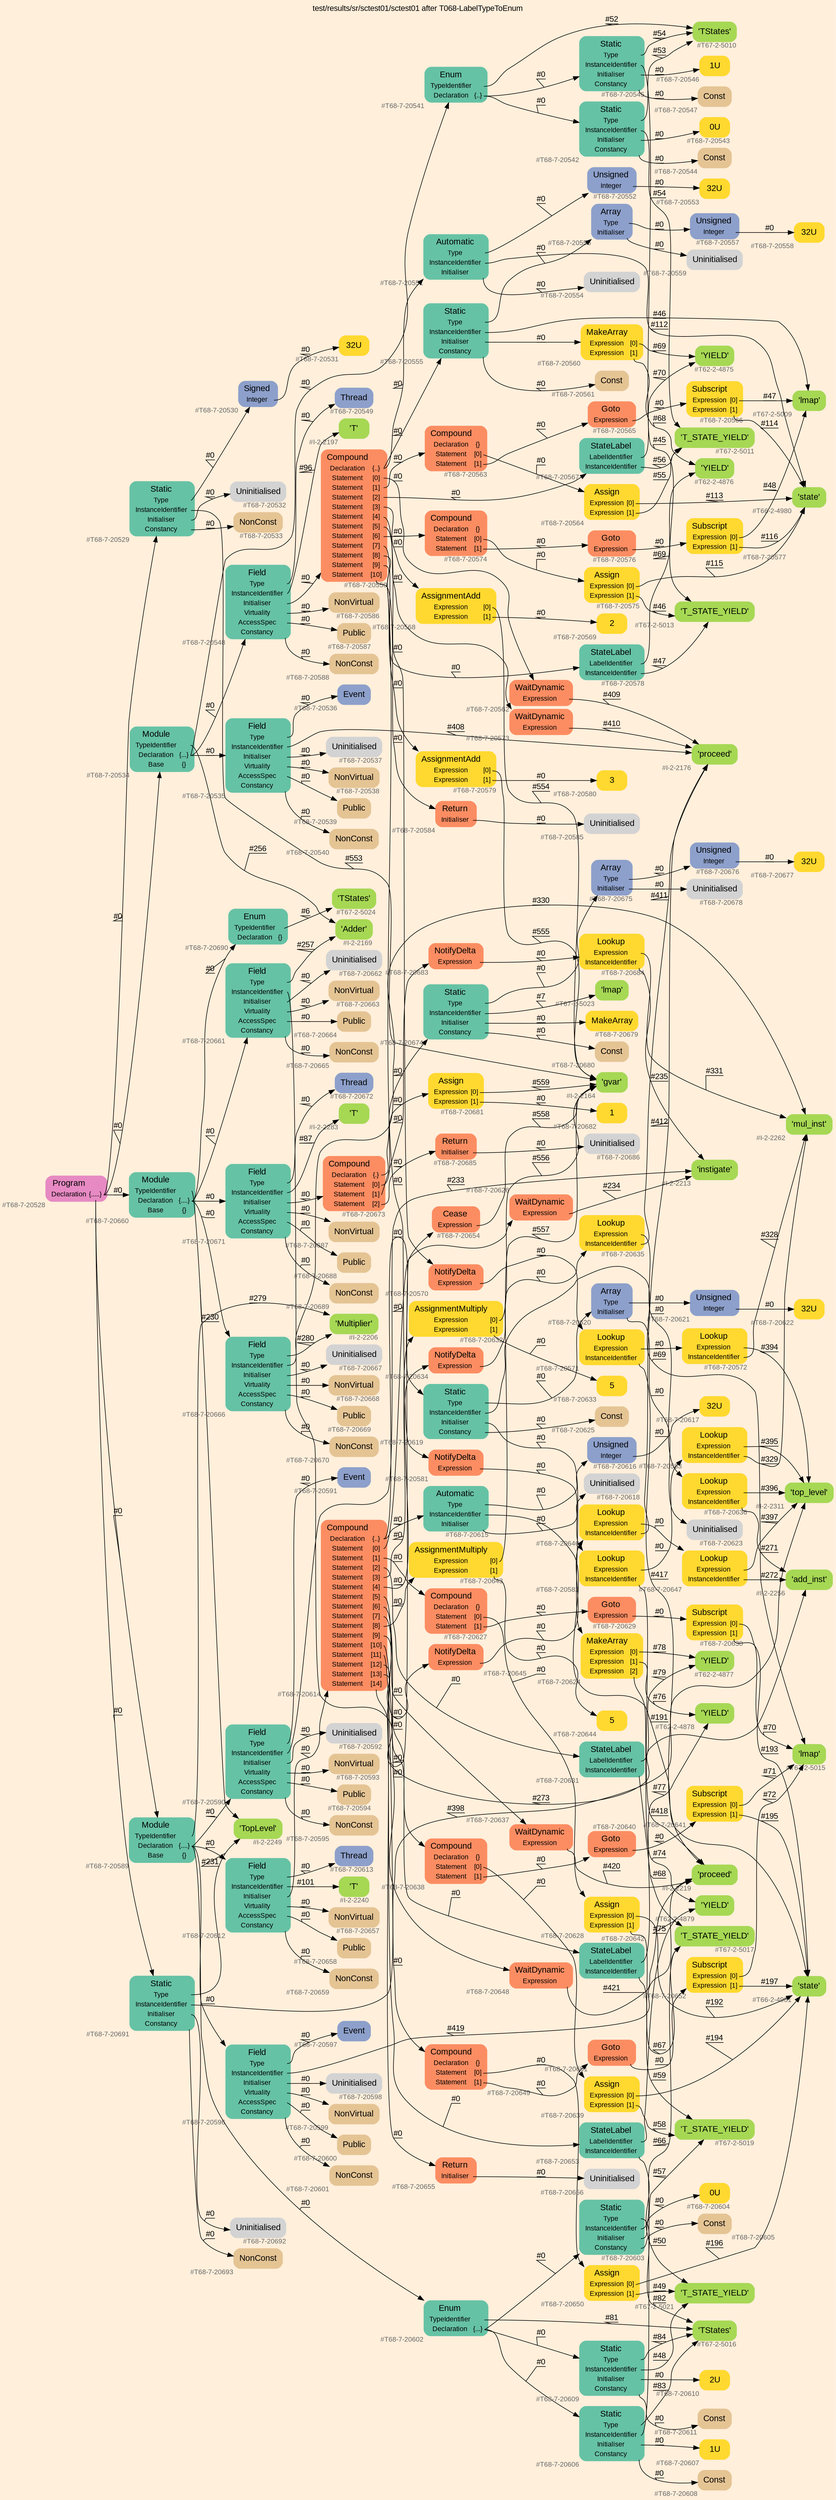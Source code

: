 digraph "test/results/sr/sctest01/sctest01 after T068-LabelTypeToEnum" {
label = "test/results/sr/sctest01/sctest01 after T068-LabelTypeToEnum"
labelloc = t
graph [
    rankdir = "LR"
    ranksep = 0.3
    bgcolor = antiquewhite1
    color = black
    fontcolor = black
    fontname = "Arial"
];
node [
    fontname = "Arial"
];
edge [
    fontname = "Arial"
];

// -------------------- node figure --------------------
// -------- block #T68-7-20528 ----------
"#T68-7-20528" [
    fillcolor = "/set28/4"
    xlabel = "#T68-7-20528"
    fontsize = "12"
    fontcolor = grey40
    shape = "plaintext"
    label = <<TABLE BORDER="0" CELLBORDER="0" CELLSPACING="0">
     <TR><TD><FONT COLOR="black" POINT-SIZE="15">Program</FONT></TD></TR>
     <TR><TD><FONT COLOR="black" POINT-SIZE="12">Declaration</FONT></TD><TD PORT="port0"><FONT COLOR="black" POINT-SIZE="12">{.....}</FONT></TD></TR>
    </TABLE>>
    style = "rounded,filled"
];

// -------- block #T68-7-20529 ----------
"#T68-7-20529" [
    fillcolor = "/set28/1"
    xlabel = "#T68-7-20529"
    fontsize = "12"
    fontcolor = grey40
    shape = "plaintext"
    label = <<TABLE BORDER="0" CELLBORDER="0" CELLSPACING="0">
     <TR><TD><FONT COLOR="black" POINT-SIZE="15">Static</FONT></TD></TR>
     <TR><TD><FONT COLOR="black" POINT-SIZE="12">Type</FONT></TD><TD PORT="port0"></TD></TR>
     <TR><TD><FONT COLOR="black" POINT-SIZE="12">InstanceIdentifier</FONT></TD><TD PORT="port1"></TD></TR>
     <TR><TD><FONT COLOR="black" POINT-SIZE="12">Initialiser</FONT></TD><TD PORT="port2"></TD></TR>
     <TR><TD><FONT COLOR="black" POINT-SIZE="12">Constancy</FONT></TD><TD PORT="port3"></TD></TR>
    </TABLE>>
    style = "rounded,filled"
];

// -------- block #T68-7-20530 ----------
"#T68-7-20530" [
    fillcolor = "/set28/3"
    xlabel = "#T68-7-20530"
    fontsize = "12"
    fontcolor = grey40
    shape = "plaintext"
    label = <<TABLE BORDER="0" CELLBORDER="0" CELLSPACING="0">
     <TR><TD><FONT COLOR="black" POINT-SIZE="15">Signed</FONT></TD></TR>
     <TR><TD><FONT COLOR="black" POINT-SIZE="12">Integer</FONT></TD><TD PORT="port0"></TD></TR>
    </TABLE>>
    style = "rounded,filled"
];

// -------- block #T68-7-20531 ----------
"#T68-7-20531" [
    fillcolor = "/set28/6"
    xlabel = "#T68-7-20531"
    fontsize = "12"
    fontcolor = grey40
    shape = "plaintext"
    label = <<TABLE BORDER="0" CELLBORDER="0" CELLSPACING="0">
     <TR><TD><FONT COLOR="black" POINT-SIZE="15">32U</FONT></TD></TR>
    </TABLE>>
    style = "rounded,filled"
];

// -------- block #I-2-2164 ----------
"#I-2-2164" [
    fillcolor = "/set28/5"
    xlabel = "#I-2-2164"
    fontsize = "12"
    fontcolor = grey40
    shape = "plaintext"
    label = <<TABLE BORDER="0" CELLBORDER="0" CELLSPACING="0">
     <TR><TD><FONT COLOR="black" POINT-SIZE="15">'gvar'</FONT></TD></TR>
    </TABLE>>
    style = "rounded,filled"
];

// -------- block #T68-7-20532 ----------
"#T68-7-20532" [
    xlabel = "#T68-7-20532"
    fontsize = "12"
    fontcolor = grey40
    shape = "plaintext"
    label = <<TABLE BORDER="0" CELLBORDER="0" CELLSPACING="0">
     <TR><TD><FONT COLOR="black" POINT-SIZE="15">Uninitialised</FONT></TD></TR>
    </TABLE>>
    style = "rounded,filled"
];

// -------- block #T68-7-20533 ----------
"#T68-7-20533" [
    fillcolor = "/set28/7"
    xlabel = "#T68-7-20533"
    fontsize = "12"
    fontcolor = grey40
    shape = "plaintext"
    label = <<TABLE BORDER="0" CELLBORDER="0" CELLSPACING="0">
     <TR><TD><FONT COLOR="black" POINT-SIZE="15">NonConst</FONT></TD></TR>
    </TABLE>>
    style = "rounded,filled"
];

// -------- block #T68-7-20534 ----------
"#T68-7-20534" [
    fillcolor = "/set28/1"
    xlabel = "#T68-7-20534"
    fontsize = "12"
    fontcolor = grey40
    shape = "plaintext"
    label = <<TABLE BORDER="0" CELLBORDER="0" CELLSPACING="0">
     <TR><TD><FONT COLOR="black" POINT-SIZE="15">Module</FONT></TD></TR>
     <TR><TD><FONT COLOR="black" POINT-SIZE="12">TypeIdentifier</FONT></TD><TD PORT="port0"></TD></TR>
     <TR><TD><FONT COLOR="black" POINT-SIZE="12">Declaration</FONT></TD><TD PORT="port1"><FONT COLOR="black" POINT-SIZE="12">{...}</FONT></TD></TR>
     <TR><TD><FONT COLOR="black" POINT-SIZE="12">Base</FONT></TD><TD PORT="port2"><FONT COLOR="black" POINT-SIZE="12">{}</FONT></TD></TR>
    </TABLE>>
    style = "rounded,filled"
];

// -------- block #I-2-2169 ----------
"#I-2-2169" [
    fillcolor = "/set28/5"
    xlabel = "#I-2-2169"
    fontsize = "12"
    fontcolor = grey40
    shape = "plaintext"
    label = <<TABLE BORDER="0" CELLBORDER="0" CELLSPACING="0">
     <TR><TD><FONT COLOR="black" POINT-SIZE="15">'Adder'</FONT></TD></TR>
    </TABLE>>
    style = "rounded,filled"
];

// -------- block #T68-7-20535 ----------
"#T68-7-20535" [
    fillcolor = "/set28/1"
    xlabel = "#T68-7-20535"
    fontsize = "12"
    fontcolor = grey40
    shape = "plaintext"
    label = <<TABLE BORDER="0" CELLBORDER="0" CELLSPACING="0">
     <TR><TD><FONT COLOR="black" POINT-SIZE="15">Field</FONT></TD></TR>
     <TR><TD><FONT COLOR="black" POINT-SIZE="12">Type</FONT></TD><TD PORT="port0"></TD></TR>
     <TR><TD><FONT COLOR="black" POINT-SIZE="12">InstanceIdentifier</FONT></TD><TD PORT="port1"></TD></TR>
     <TR><TD><FONT COLOR="black" POINT-SIZE="12">Initialiser</FONT></TD><TD PORT="port2"></TD></TR>
     <TR><TD><FONT COLOR="black" POINT-SIZE="12">Virtuality</FONT></TD><TD PORT="port3"></TD></TR>
     <TR><TD><FONT COLOR="black" POINT-SIZE="12">AccessSpec</FONT></TD><TD PORT="port4"></TD></TR>
     <TR><TD><FONT COLOR="black" POINT-SIZE="12">Constancy</FONT></TD><TD PORT="port5"></TD></TR>
    </TABLE>>
    style = "rounded,filled"
];

// -------- block #T68-7-20536 ----------
"#T68-7-20536" [
    fillcolor = "/set28/3"
    xlabel = "#T68-7-20536"
    fontsize = "12"
    fontcolor = grey40
    shape = "plaintext"
    label = <<TABLE BORDER="0" CELLBORDER="0" CELLSPACING="0">
     <TR><TD><FONT COLOR="black" POINT-SIZE="15">Event</FONT></TD></TR>
    </TABLE>>
    style = "rounded,filled"
];

// -------- block #I-2-2176 ----------
"#I-2-2176" [
    fillcolor = "/set28/5"
    xlabel = "#I-2-2176"
    fontsize = "12"
    fontcolor = grey40
    shape = "plaintext"
    label = <<TABLE BORDER="0" CELLBORDER="0" CELLSPACING="0">
     <TR><TD><FONT COLOR="black" POINT-SIZE="15">'proceed'</FONT></TD></TR>
    </TABLE>>
    style = "rounded,filled"
];

// -------- block #T68-7-20537 ----------
"#T68-7-20537" [
    xlabel = "#T68-7-20537"
    fontsize = "12"
    fontcolor = grey40
    shape = "plaintext"
    label = <<TABLE BORDER="0" CELLBORDER="0" CELLSPACING="0">
     <TR><TD><FONT COLOR="black" POINT-SIZE="15">Uninitialised</FONT></TD></TR>
    </TABLE>>
    style = "rounded,filled"
];

// -------- block #T68-7-20538 ----------
"#T68-7-20538" [
    fillcolor = "/set28/7"
    xlabel = "#T68-7-20538"
    fontsize = "12"
    fontcolor = grey40
    shape = "plaintext"
    label = <<TABLE BORDER="0" CELLBORDER="0" CELLSPACING="0">
     <TR><TD><FONT COLOR="black" POINT-SIZE="15">NonVirtual</FONT></TD></TR>
    </TABLE>>
    style = "rounded,filled"
];

// -------- block #T68-7-20539 ----------
"#T68-7-20539" [
    fillcolor = "/set28/7"
    xlabel = "#T68-7-20539"
    fontsize = "12"
    fontcolor = grey40
    shape = "plaintext"
    label = <<TABLE BORDER="0" CELLBORDER="0" CELLSPACING="0">
     <TR><TD><FONT COLOR="black" POINT-SIZE="15">Public</FONT></TD></TR>
    </TABLE>>
    style = "rounded,filled"
];

// -------- block #T68-7-20540 ----------
"#T68-7-20540" [
    fillcolor = "/set28/7"
    xlabel = "#T68-7-20540"
    fontsize = "12"
    fontcolor = grey40
    shape = "plaintext"
    label = <<TABLE BORDER="0" CELLBORDER="0" CELLSPACING="0">
     <TR><TD><FONT COLOR="black" POINT-SIZE="15">NonConst</FONT></TD></TR>
    </TABLE>>
    style = "rounded,filled"
];

// -------- block #T68-7-20541 ----------
"#T68-7-20541" [
    fillcolor = "/set28/1"
    xlabel = "#T68-7-20541"
    fontsize = "12"
    fontcolor = grey40
    shape = "plaintext"
    label = <<TABLE BORDER="0" CELLBORDER="0" CELLSPACING="0">
     <TR><TD><FONT COLOR="black" POINT-SIZE="15">Enum</FONT></TD></TR>
     <TR><TD><FONT COLOR="black" POINT-SIZE="12">TypeIdentifier</FONT></TD><TD PORT="port0"></TD></TR>
     <TR><TD><FONT COLOR="black" POINT-SIZE="12">Declaration</FONT></TD><TD PORT="port1"><FONT COLOR="black" POINT-SIZE="12">{..}</FONT></TD></TR>
    </TABLE>>
    style = "rounded,filled"
];

// -------- block #T67-2-5010 ----------
"#T67-2-5010" [
    fillcolor = "/set28/5"
    xlabel = "#T67-2-5010"
    fontsize = "12"
    fontcolor = grey40
    shape = "plaintext"
    label = <<TABLE BORDER="0" CELLBORDER="0" CELLSPACING="0">
     <TR><TD><FONT COLOR="black" POINT-SIZE="15">'TStates'</FONT></TD></TR>
    </TABLE>>
    style = "rounded,filled"
];

// -------- block #T68-7-20542 ----------
"#T68-7-20542" [
    fillcolor = "/set28/1"
    xlabel = "#T68-7-20542"
    fontsize = "12"
    fontcolor = grey40
    shape = "plaintext"
    label = <<TABLE BORDER="0" CELLBORDER="0" CELLSPACING="0">
     <TR><TD><FONT COLOR="black" POINT-SIZE="15">Static</FONT></TD></TR>
     <TR><TD><FONT COLOR="black" POINT-SIZE="12">Type</FONT></TD><TD PORT="port0"></TD></TR>
     <TR><TD><FONT COLOR="black" POINT-SIZE="12">InstanceIdentifier</FONT></TD><TD PORT="port1"></TD></TR>
     <TR><TD><FONT COLOR="black" POINT-SIZE="12">Initialiser</FONT></TD><TD PORT="port2"></TD></TR>
     <TR><TD><FONT COLOR="black" POINT-SIZE="12">Constancy</FONT></TD><TD PORT="port3"></TD></TR>
    </TABLE>>
    style = "rounded,filled"
];

// -------- block #T67-2-5011 ----------
"#T67-2-5011" [
    fillcolor = "/set28/5"
    xlabel = "#T67-2-5011"
    fontsize = "12"
    fontcolor = grey40
    shape = "plaintext"
    label = <<TABLE BORDER="0" CELLBORDER="0" CELLSPACING="0">
     <TR><TD><FONT COLOR="black" POINT-SIZE="15">'T_STATE_YIELD'</FONT></TD></TR>
    </TABLE>>
    style = "rounded,filled"
];

// -------- block #T68-7-20543 ----------
"#T68-7-20543" [
    fillcolor = "/set28/6"
    xlabel = "#T68-7-20543"
    fontsize = "12"
    fontcolor = grey40
    shape = "plaintext"
    label = <<TABLE BORDER="0" CELLBORDER="0" CELLSPACING="0">
     <TR><TD><FONT COLOR="black" POINT-SIZE="15">0U</FONT></TD></TR>
    </TABLE>>
    style = "rounded,filled"
];

// -------- block #T68-7-20544 ----------
"#T68-7-20544" [
    fillcolor = "/set28/7"
    xlabel = "#T68-7-20544"
    fontsize = "12"
    fontcolor = grey40
    shape = "plaintext"
    label = <<TABLE BORDER="0" CELLBORDER="0" CELLSPACING="0">
     <TR><TD><FONT COLOR="black" POINT-SIZE="15">Const</FONT></TD></TR>
    </TABLE>>
    style = "rounded,filled"
];

// -------- block #T68-7-20545 ----------
"#T68-7-20545" [
    fillcolor = "/set28/1"
    xlabel = "#T68-7-20545"
    fontsize = "12"
    fontcolor = grey40
    shape = "plaintext"
    label = <<TABLE BORDER="0" CELLBORDER="0" CELLSPACING="0">
     <TR><TD><FONT COLOR="black" POINT-SIZE="15">Static</FONT></TD></TR>
     <TR><TD><FONT COLOR="black" POINT-SIZE="12">Type</FONT></TD><TD PORT="port0"></TD></TR>
     <TR><TD><FONT COLOR="black" POINT-SIZE="12">InstanceIdentifier</FONT></TD><TD PORT="port1"></TD></TR>
     <TR><TD><FONT COLOR="black" POINT-SIZE="12">Initialiser</FONT></TD><TD PORT="port2"></TD></TR>
     <TR><TD><FONT COLOR="black" POINT-SIZE="12">Constancy</FONT></TD><TD PORT="port3"></TD></TR>
    </TABLE>>
    style = "rounded,filled"
];

// -------- block #T67-2-5013 ----------
"#T67-2-5013" [
    fillcolor = "/set28/5"
    xlabel = "#T67-2-5013"
    fontsize = "12"
    fontcolor = grey40
    shape = "plaintext"
    label = <<TABLE BORDER="0" CELLBORDER="0" CELLSPACING="0">
     <TR><TD><FONT COLOR="black" POINT-SIZE="15">'T_STATE_YIELD'</FONT></TD></TR>
    </TABLE>>
    style = "rounded,filled"
];

// -------- block #T68-7-20546 ----------
"#T68-7-20546" [
    fillcolor = "/set28/6"
    xlabel = "#T68-7-20546"
    fontsize = "12"
    fontcolor = grey40
    shape = "plaintext"
    label = <<TABLE BORDER="0" CELLBORDER="0" CELLSPACING="0">
     <TR><TD><FONT COLOR="black" POINT-SIZE="15">1U</FONT></TD></TR>
    </TABLE>>
    style = "rounded,filled"
];

// -------- block #T68-7-20547 ----------
"#T68-7-20547" [
    fillcolor = "/set28/7"
    xlabel = "#T68-7-20547"
    fontsize = "12"
    fontcolor = grey40
    shape = "plaintext"
    label = <<TABLE BORDER="0" CELLBORDER="0" CELLSPACING="0">
     <TR><TD><FONT COLOR="black" POINT-SIZE="15">Const</FONT></TD></TR>
    </TABLE>>
    style = "rounded,filled"
];

// -------- block #T68-7-20548 ----------
"#T68-7-20548" [
    fillcolor = "/set28/1"
    xlabel = "#T68-7-20548"
    fontsize = "12"
    fontcolor = grey40
    shape = "plaintext"
    label = <<TABLE BORDER="0" CELLBORDER="0" CELLSPACING="0">
     <TR><TD><FONT COLOR="black" POINT-SIZE="15">Field</FONT></TD></TR>
     <TR><TD><FONT COLOR="black" POINT-SIZE="12">Type</FONT></TD><TD PORT="port0"></TD></TR>
     <TR><TD><FONT COLOR="black" POINT-SIZE="12">InstanceIdentifier</FONT></TD><TD PORT="port1"></TD></TR>
     <TR><TD><FONT COLOR="black" POINT-SIZE="12">Initialiser</FONT></TD><TD PORT="port2"></TD></TR>
     <TR><TD><FONT COLOR="black" POINT-SIZE="12">Virtuality</FONT></TD><TD PORT="port3"></TD></TR>
     <TR><TD><FONT COLOR="black" POINT-SIZE="12">AccessSpec</FONT></TD><TD PORT="port4"></TD></TR>
     <TR><TD><FONT COLOR="black" POINT-SIZE="12">Constancy</FONT></TD><TD PORT="port5"></TD></TR>
    </TABLE>>
    style = "rounded,filled"
];

// -------- block #T68-7-20549 ----------
"#T68-7-20549" [
    fillcolor = "/set28/3"
    xlabel = "#T68-7-20549"
    fontsize = "12"
    fontcolor = grey40
    shape = "plaintext"
    label = <<TABLE BORDER="0" CELLBORDER="0" CELLSPACING="0">
     <TR><TD><FONT COLOR="black" POINT-SIZE="15">Thread</FONT></TD></TR>
    </TABLE>>
    style = "rounded,filled"
];

// -------- block #I-2-2197 ----------
"#I-2-2197" [
    fillcolor = "/set28/5"
    xlabel = "#I-2-2197"
    fontsize = "12"
    fontcolor = grey40
    shape = "plaintext"
    label = <<TABLE BORDER="0" CELLBORDER="0" CELLSPACING="0">
     <TR><TD><FONT COLOR="black" POINT-SIZE="15">'T'</FONT></TD></TR>
    </TABLE>>
    style = "rounded,filled"
];

// -------- block #T68-7-20550 ----------
"#T68-7-20550" [
    fillcolor = "/set28/2"
    xlabel = "#T68-7-20550"
    fontsize = "12"
    fontcolor = grey40
    shape = "plaintext"
    label = <<TABLE BORDER="0" CELLBORDER="0" CELLSPACING="0">
     <TR><TD><FONT COLOR="black" POINT-SIZE="15">Compound</FONT></TD></TR>
     <TR><TD><FONT COLOR="black" POINT-SIZE="12">Declaration</FONT></TD><TD PORT="port0"><FONT COLOR="black" POINT-SIZE="12">{..}</FONT></TD></TR>
     <TR><TD><FONT COLOR="black" POINT-SIZE="12">Statement</FONT></TD><TD PORT="port1"><FONT COLOR="black" POINT-SIZE="12">[0]</FONT></TD></TR>
     <TR><TD><FONT COLOR="black" POINT-SIZE="12">Statement</FONT></TD><TD PORT="port2"><FONT COLOR="black" POINT-SIZE="12">[1]</FONT></TD></TR>
     <TR><TD><FONT COLOR="black" POINT-SIZE="12">Statement</FONT></TD><TD PORT="port3"><FONT COLOR="black" POINT-SIZE="12">[2]</FONT></TD></TR>
     <TR><TD><FONT COLOR="black" POINT-SIZE="12">Statement</FONT></TD><TD PORT="port4"><FONT COLOR="black" POINT-SIZE="12">[3]</FONT></TD></TR>
     <TR><TD><FONT COLOR="black" POINT-SIZE="12">Statement</FONT></TD><TD PORT="port5"><FONT COLOR="black" POINT-SIZE="12">[4]</FONT></TD></TR>
     <TR><TD><FONT COLOR="black" POINT-SIZE="12">Statement</FONT></TD><TD PORT="port6"><FONT COLOR="black" POINT-SIZE="12">[5]</FONT></TD></TR>
     <TR><TD><FONT COLOR="black" POINT-SIZE="12">Statement</FONT></TD><TD PORT="port7"><FONT COLOR="black" POINT-SIZE="12">[6]</FONT></TD></TR>
     <TR><TD><FONT COLOR="black" POINT-SIZE="12">Statement</FONT></TD><TD PORT="port8"><FONT COLOR="black" POINT-SIZE="12">[7]</FONT></TD></TR>
     <TR><TD><FONT COLOR="black" POINT-SIZE="12">Statement</FONT></TD><TD PORT="port9"><FONT COLOR="black" POINT-SIZE="12">[8]</FONT></TD></TR>
     <TR><TD><FONT COLOR="black" POINT-SIZE="12">Statement</FONT></TD><TD PORT="port10"><FONT COLOR="black" POINT-SIZE="12">[9]</FONT></TD></TR>
     <TR><TD><FONT COLOR="black" POINT-SIZE="12">Statement</FONT></TD><TD PORT="port11"><FONT COLOR="black" POINT-SIZE="12">[10]</FONT></TD></TR>
    </TABLE>>
    style = "rounded,filled"
];

// -------- block #T68-7-20551 ----------
"#T68-7-20551" [
    fillcolor = "/set28/1"
    xlabel = "#T68-7-20551"
    fontsize = "12"
    fontcolor = grey40
    shape = "plaintext"
    label = <<TABLE BORDER="0" CELLBORDER="0" CELLSPACING="0">
     <TR><TD><FONT COLOR="black" POINT-SIZE="15">Automatic</FONT></TD></TR>
     <TR><TD><FONT COLOR="black" POINT-SIZE="12">Type</FONT></TD><TD PORT="port0"></TD></TR>
     <TR><TD><FONT COLOR="black" POINT-SIZE="12">InstanceIdentifier</FONT></TD><TD PORT="port1"></TD></TR>
     <TR><TD><FONT COLOR="black" POINT-SIZE="12">Initialiser</FONT></TD><TD PORT="port2"></TD></TR>
    </TABLE>>
    style = "rounded,filled"
];

// -------- block #T68-7-20552 ----------
"#T68-7-20552" [
    fillcolor = "/set28/3"
    xlabel = "#T68-7-20552"
    fontsize = "12"
    fontcolor = grey40
    shape = "plaintext"
    label = <<TABLE BORDER="0" CELLBORDER="0" CELLSPACING="0">
     <TR><TD><FONT COLOR="black" POINT-SIZE="15">Unsigned</FONT></TD></TR>
     <TR><TD><FONT COLOR="black" POINT-SIZE="12">Integer</FONT></TD><TD PORT="port0"></TD></TR>
    </TABLE>>
    style = "rounded,filled"
];

// -------- block #T68-7-20553 ----------
"#T68-7-20553" [
    fillcolor = "/set28/6"
    xlabel = "#T68-7-20553"
    fontsize = "12"
    fontcolor = grey40
    shape = "plaintext"
    label = <<TABLE BORDER="0" CELLBORDER="0" CELLSPACING="0">
     <TR><TD><FONT COLOR="black" POINT-SIZE="15">32U</FONT></TD></TR>
    </TABLE>>
    style = "rounded,filled"
];

// -------- block #T66-2-4980 ----------
"#T66-2-4980" [
    fillcolor = "/set28/5"
    xlabel = "#T66-2-4980"
    fontsize = "12"
    fontcolor = grey40
    shape = "plaintext"
    label = <<TABLE BORDER="0" CELLBORDER="0" CELLSPACING="0">
     <TR><TD><FONT COLOR="black" POINT-SIZE="15">'state'</FONT></TD></TR>
    </TABLE>>
    style = "rounded,filled"
];

// -------- block #T68-7-20554 ----------
"#T68-7-20554" [
    xlabel = "#T68-7-20554"
    fontsize = "12"
    fontcolor = grey40
    shape = "plaintext"
    label = <<TABLE BORDER="0" CELLBORDER="0" CELLSPACING="0">
     <TR><TD><FONT COLOR="black" POINT-SIZE="15">Uninitialised</FONT></TD></TR>
    </TABLE>>
    style = "rounded,filled"
];

// -------- block #T68-7-20555 ----------
"#T68-7-20555" [
    fillcolor = "/set28/1"
    xlabel = "#T68-7-20555"
    fontsize = "12"
    fontcolor = grey40
    shape = "plaintext"
    label = <<TABLE BORDER="0" CELLBORDER="0" CELLSPACING="0">
     <TR><TD><FONT COLOR="black" POINT-SIZE="15">Static</FONT></TD></TR>
     <TR><TD><FONT COLOR="black" POINT-SIZE="12">Type</FONT></TD><TD PORT="port0"></TD></TR>
     <TR><TD><FONT COLOR="black" POINT-SIZE="12">InstanceIdentifier</FONT></TD><TD PORT="port1"></TD></TR>
     <TR><TD><FONT COLOR="black" POINT-SIZE="12">Initialiser</FONT></TD><TD PORT="port2"></TD></TR>
     <TR><TD><FONT COLOR="black" POINT-SIZE="12">Constancy</FONT></TD><TD PORT="port3"></TD></TR>
    </TABLE>>
    style = "rounded,filled"
];

// -------- block #T68-7-20556 ----------
"#T68-7-20556" [
    fillcolor = "/set28/3"
    xlabel = "#T68-7-20556"
    fontsize = "12"
    fontcolor = grey40
    shape = "plaintext"
    label = <<TABLE BORDER="0" CELLBORDER="0" CELLSPACING="0">
     <TR><TD><FONT COLOR="black" POINT-SIZE="15">Array</FONT></TD></TR>
     <TR><TD><FONT COLOR="black" POINT-SIZE="12">Type</FONT></TD><TD PORT="port0"></TD></TR>
     <TR><TD><FONT COLOR="black" POINT-SIZE="12">Initialiser</FONT></TD><TD PORT="port1"></TD></TR>
    </TABLE>>
    style = "rounded,filled"
];

// -------- block #T68-7-20557 ----------
"#T68-7-20557" [
    fillcolor = "/set28/3"
    xlabel = "#T68-7-20557"
    fontsize = "12"
    fontcolor = grey40
    shape = "plaintext"
    label = <<TABLE BORDER="0" CELLBORDER="0" CELLSPACING="0">
     <TR><TD><FONT COLOR="black" POINT-SIZE="15">Unsigned</FONT></TD></TR>
     <TR><TD><FONT COLOR="black" POINT-SIZE="12">Integer</FONT></TD><TD PORT="port0"></TD></TR>
    </TABLE>>
    style = "rounded,filled"
];

// -------- block #T68-7-20558 ----------
"#T68-7-20558" [
    fillcolor = "/set28/6"
    xlabel = "#T68-7-20558"
    fontsize = "12"
    fontcolor = grey40
    shape = "plaintext"
    label = <<TABLE BORDER="0" CELLBORDER="0" CELLSPACING="0">
     <TR><TD><FONT COLOR="black" POINT-SIZE="15">32U</FONT></TD></TR>
    </TABLE>>
    style = "rounded,filled"
];

// -------- block #T68-7-20559 ----------
"#T68-7-20559" [
    xlabel = "#T68-7-20559"
    fontsize = "12"
    fontcolor = grey40
    shape = "plaintext"
    label = <<TABLE BORDER="0" CELLBORDER="0" CELLSPACING="0">
     <TR><TD><FONT COLOR="black" POINT-SIZE="15">Uninitialised</FONT></TD></TR>
    </TABLE>>
    style = "rounded,filled"
];

// -------- block #T67-2-5009 ----------
"#T67-2-5009" [
    fillcolor = "/set28/5"
    xlabel = "#T67-2-5009"
    fontsize = "12"
    fontcolor = grey40
    shape = "plaintext"
    label = <<TABLE BORDER="0" CELLBORDER="0" CELLSPACING="0">
     <TR><TD><FONT COLOR="black" POINT-SIZE="15">'lmap'</FONT></TD></TR>
    </TABLE>>
    style = "rounded,filled"
];

// -------- block #T68-7-20560 ----------
"#T68-7-20560" [
    fillcolor = "/set28/6"
    xlabel = "#T68-7-20560"
    fontsize = "12"
    fontcolor = grey40
    shape = "plaintext"
    label = <<TABLE BORDER="0" CELLBORDER="0" CELLSPACING="0">
     <TR><TD><FONT COLOR="black" POINT-SIZE="15">MakeArray</FONT></TD></TR>
     <TR><TD><FONT COLOR="black" POINT-SIZE="12">Expression</FONT></TD><TD PORT="port0"><FONT COLOR="black" POINT-SIZE="12">[0]</FONT></TD></TR>
     <TR><TD><FONT COLOR="black" POINT-SIZE="12">Expression</FONT></TD><TD PORT="port1"><FONT COLOR="black" POINT-SIZE="12">[1]</FONT></TD></TR>
    </TABLE>>
    style = "rounded,filled"
];

// -------- block #T62-2-4875 ----------
"#T62-2-4875" [
    fillcolor = "/set28/5"
    xlabel = "#T62-2-4875"
    fontsize = "12"
    fontcolor = grey40
    shape = "plaintext"
    label = <<TABLE BORDER="0" CELLBORDER="0" CELLSPACING="0">
     <TR><TD><FONT COLOR="black" POINT-SIZE="15">'YIELD'</FONT></TD></TR>
    </TABLE>>
    style = "rounded,filled"
];

// -------- block #T62-2-4876 ----------
"#T62-2-4876" [
    fillcolor = "/set28/5"
    xlabel = "#T62-2-4876"
    fontsize = "12"
    fontcolor = grey40
    shape = "plaintext"
    label = <<TABLE BORDER="0" CELLBORDER="0" CELLSPACING="0">
     <TR><TD><FONT COLOR="black" POINT-SIZE="15">'YIELD'</FONT></TD></TR>
    </TABLE>>
    style = "rounded,filled"
];

// -------- block #T68-7-20561 ----------
"#T68-7-20561" [
    fillcolor = "/set28/7"
    xlabel = "#T68-7-20561"
    fontsize = "12"
    fontcolor = grey40
    shape = "plaintext"
    label = <<TABLE BORDER="0" CELLBORDER="0" CELLSPACING="0">
     <TR><TD><FONT COLOR="black" POINT-SIZE="15">Const</FONT></TD></TR>
    </TABLE>>
    style = "rounded,filled"
];

// -------- block #T68-7-20562 ----------
"#T68-7-20562" [
    fillcolor = "/set28/2"
    xlabel = "#T68-7-20562"
    fontsize = "12"
    fontcolor = grey40
    shape = "plaintext"
    label = <<TABLE BORDER="0" CELLBORDER="0" CELLSPACING="0">
     <TR><TD><FONT COLOR="black" POINT-SIZE="15">WaitDynamic</FONT></TD></TR>
     <TR><TD><FONT COLOR="black" POINT-SIZE="12">Expression</FONT></TD><TD PORT="port0"></TD></TR>
    </TABLE>>
    style = "rounded,filled"
];

// -------- block #T68-7-20563 ----------
"#T68-7-20563" [
    fillcolor = "/set28/2"
    xlabel = "#T68-7-20563"
    fontsize = "12"
    fontcolor = grey40
    shape = "plaintext"
    label = <<TABLE BORDER="0" CELLBORDER="0" CELLSPACING="0">
     <TR><TD><FONT COLOR="black" POINT-SIZE="15">Compound</FONT></TD></TR>
     <TR><TD><FONT COLOR="black" POINT-SIZE="12">Declaration</FONT></TD><TD PORT="port0"><FONT COLOR="black" POINT-SIZE="12">{}</FONT></TD></TR>
     <TR><TD><FONT COLOR="black" POINT-SIZE="12">Statement</FONT></TD><TD PORT="port1"><FONT COLOR="black" POINT-SIZE="12">[0]</FONT></TD></TR>
     <TR><TD><FONT COLOR="black" POINT-SIZE="12">Statement</FONT></TD><TD PORT="port2"><FONT COLOR="black" POINT-SIZE="12">[1]</FONT></TD></TR>
    </TABLE>>
    style = "rounded,filled"
];

// -------- block #T68-7-20564 ----------
"#T68-7-20564" [
    fillcolor = "/set28/6"
    xlabel = "#T68-7-20564"
    fontsize = "12"
    fontcolor = grey40
    shape = "plaintext"
    label = <<TABLE BORDER="0" CELLBORDER="0" CELLSPACING="0">
     <TR><TD><FONT COLOR="black" POINT-SIZE="15">Assign</FONT></TD></TR>
     <TR><TD><FONT COLOR="black" POINT-SIZE="12">Expression</FONT></TD><TD PORT="port0"><FONT COLOR="black" POINT-SIZE="12">[0]</FONT></TD></TR>
     <TR><TD><FONT COLOR="black" POINT-SIZE="12">Expression</FONT></TD><TD PORT="port1"><FONT COLOR="black" POINT-SIZE="12">[1]</FONT></TD></TR>
    </TABLE>>
    style = "rounded,filled"
];

// -------- block #T68-7-20565 ----------
"#T68-7-20565" [
    fillcolor = "/set28/2"
    xlabel = "#T68-7-20565"
    fontsize = "12"
    fontcolor = grey40
    shape = "plaintext"
    label = <<TABLE BORDER="0" CELLBORDER="0" CELLSPACING="0">
     <TR><TD><FONT COLOR="black" POINT-SIZE="15">Goto</FONT></TD></TR>
     <TR><TD><FONT COLOR="black" POINT-SIZE="12">Expression</FONT></TD><TD PORT="port0"></TD></TR>
    </TABLE>>
    style = "rounded,filled"
];

// -------- block #T68-7-20566 ----------
"#T68-7-20566" [
    fillcolor = "/set28/6"
    xlabel = "#T68-7-20566"
    fontsize = "12"
    fontcolor = grey40
    shape = "plaintext"
    label = <<TABLE BORDER="0" CELLBORDER="0" CELLSPACING="0">
     <TR><TD><FONT COLOR="black" POINT-SIZE="15">Subscript</FONT></TD></TR>
     <TR><TD><FONT COLOR="black" POINT-SIZE="12">Expression</FONT></TD><TD PORT="port0"><FONT COLOR="black" POINT-SIZE="12">[0]</FONT></TD></TR>
     <TR><TD><FONT COLOR="black" POINT-SIZE="12">Expression</FONT></TD><TD PORT="port1"><FONT COLOR="black" POINT-SIZE="12">[1]</FONT></TD></TR>
    </TABLE>>
    style = "rounded,filled"
];

// -------- block #T68-7-20567 ----------
"#T68-7-20567" [
    fillcolor = "/set28/1"
    xlabel = "#T68-7-20567"
    fontsize = "12"
    fontcolor = grey40
    shape = "plaintext"
    label = <<TABLE BORDER="0" CELLBORDER="0" CELLSPACING="0">
     <TR><TD><FONT COLOR="black" POINT-SIZE="15">StateLabel</FONT></TD></TR>
     <TR><TD><FONT COLOR="black" POINT-SIZE="12">LabelIdentifier</FONT></TD><TD PORT="port0"></TD></TR>
     <TR><TD><FONT COLOR="black" POINT-SIZE="12">InstanceIdentifier</FONT></TD><TD PORT="port1"></TD></TR>
    </TABLE>>
    style = "rounded,filled"
];

// -------- block #T68-7-20568 ----------
"#T68-7-20568" [
    fillcolor = "/set28/6"
    xlabel = "#T68-7-20568"
    fontsize = "12"
    fontcolor = grey40
    shape = "plaintext"
    label = <<TABLE BORDER="0" CELLBORDER="0" CELLSPACING="0">
     <TR><TD><FONT COLOR="black" POINT-SIZE="15">AssignmentAdd</FONT></TD></TR>
     <TR><TD><FONT COLOR="black" POINT-SIZE="12">Expression</FONT></TD><TD PORT="port0"><FONT COLOR="black" POINT-SIZE="12">[0]</FONT></TD></TR>
     <TR><TD><FONT COLOR="black" POINT-SIZE="12">Expression</FONT></TD><TD PORT="port1"><FONT COLOR="black" POINT-SIZE="12">[1]</FONT></TD></TR>
    </TABLE>>
    style = "rounded,filled"
];

// -------- block #T68-7-20569 ----------
"#T68-7-20569" [
    fillcolor = "/set28/6"
    xlabel = "#T68-7-20569"
    fontsize = "12"
    fontcolor = grey40
    shape = "plaintext"
    label = <<TABLE BORDER="0" CELLBORDER="0" CELLSPACING="0">
     <TR><TD><FONT COLOR="black" POINT-SIZE="15">2</FONT></TD></TR>
    </TABLE>>
    style = "rounded,filled"
];

// -------- block #T68-7-20570 ----------
"#T68-7-20570" [
    fillcolor = "/set28/2"
    xlabel = "#T68-7-20570"
    fontsize = "12"
    fontcolor = grey40
    shape = "plaintext"
    label = <<TABLE BORDER="0" CELLBORDER="0" CELLSPACING="0">
     <TR><TD><FONT COLOR="black" POINT-SIZE="15">NotifyDelta</FONT></TD></TR>
     <TR><TD><FONT COLOR="black" POINT-SIZE="12">Expression</FONT></TD><TD PORT="port0"></TD></TR>
    </TABLE>>
    style = "rounded,filled"
];

// -------- block #T68-7-20571 ----------
"#T68-7-20571" [
    fillcolor = "/set28/6"
    xlabel = "#T68-7-20571"
    fontsize = "12"
    fontcolor = grey40
    shape = "plaintext"
    label = <<TABLE BORDER="0" CELLBORDER="0" CELLSPACING="0">
     <TR><TD><FONT COLOR="black" POINT-SIZE="15">Lookup</FONT></TD></TR>
     <TR><TD><FONT COLOR="black" POINT-SIZE="12">Expression</FONT></TD><TD PORT="port0"></TD></TR>
     <TR><TD><FONT COLOR="black" POINT-SIZE="12">InstanceIdentifier</FONT></TD><TD PORT="port1"></TD></TR>
    </TABLE>>
    style = "rounded,filled"
];

// -------- block #T68-7-20572 ----------
"#T68-7-20572" [
    fillcolor = "/set28/6"
    xlabel = "#T68-7-20572"
    fontsize = "12"
    fontcolor = grey40
    shape = "plaintext"
    label = <<TABLE BORDER="0" CELLBORDER="0" CELLSPACING="0">
     <TR><TD><FONT COLOR="black" POINT-SIZE="15">Lookup</FONT></TD></TR>
     <TR><TD><FONT COLOR="black" POINT-SIZE="12">Expression</FONT></TD><TD PORT="port0"></TD></TR>
     <TR><TD><FONT COLOR="black" POINT-SIZE="12">InstanceIdentifier</FONT></TD><TD PORT="port1"></TD></TR>
    </TABLE>>
    style = "rounded,filled"
];

// -------- block #I-2-2311 ----------
"#I-2-2311" [
    fillcolor = "/set28/5"
    xlabel = "#I-2-2311"
    fontsize = "12"
    fontcolor = grey40
    shape = "plaintext"
    label = <<TABLE BORDER="0" CELLBORDER="0" CELLSPACING="0">
     <TR><TD><FONT COLOR="black" POINT-SIZE="15">'top_level'</FONT></TD></TR>
    </TABLE>>
    style = "rounded,filled"
];

// -------- block #I-2-2262 ----------
"#I-2-2262" [
    fillcolor = "/set28/5"
    xlabel = "#I-2-2262"
    fontsize = "12"
    fontcolor = grey40
    shape = "plaintext"
    label = <<TABLE BORDER="0" CELLBORDER="0" CELLSPACING="0">
     <TR><TD><FONT COLOR="black" POINT-SIZE="15">'mul_inst'</FONT></TD></TR>
    </TABLE>>
    style = "rounded,filled"
];

// -------- block #I-2-2219 ----------
"#I-2-2219" [
    fillcolor = "/set28/5"
    xlabel = "#I-2-2219"
    fontsize = "12"
    fontcolor = grey40
    shape = "plaintext"
    label = <<TABLE BORDER="0" CELLBORDER="0" CELLSPACING="0">
     <TR><TD><FONT COLOR="black" POINT-SIZE="15">'proceed'</FONT></TD></TR>
    </TABLE>>
    style = "rounded,filled"
];

// -------- block #T68-7-20573 ----------
"#T68-7-20573" [
    fillcolor = "/set28/2"
    xlabel = "#T68-7-20573"
    fontsize = "12"
    fontcolor = grey40
    shape = "plaintext"
    label = <<TABLE BORDER="0" CELLBORDER="0" CELLSPACING="0">
     <TR><TD><FONT COLOR="black" POINT-SIZE="15">WaitDynamic</FONT></TD></TR>
     <TR><TD><FONT COLOR="black" POINT-SIZE="12">Expression</FONT></TD><TD PORT="port0"></TD></TR>
    </TABLE>>
    style = "rounded,filled"
];

// -------- block #T68-7-20574 ----------
"#T68-7-20574" [
    fillcolor = "/set28/2"
    xlabel = "#T68-7-20574"
    fontsize = "12"
    fontcolor = grey40
    shape = "plaintext"
    label = <<TABLE BORDER="0" CELLBORDER="0" CELLSPACING="0">
     <TR><TD><FONT COLOR="black" POINT-SIZE="15">Compound</FONT></TD></TR>
     <TR><TD><FONT COLOR="black" POINT-SIZE="12">Declaration</FONT></TD><TD PORT="port0"><FONT COLOR="black" POINT-SIZE="12">{}</FONT></TD></TR>
     <TR><TD><FONT COLOR="black" POINT-SIZE="12">Statement</FONT></TD><TD PORT="port1"><FONT COLOR="black" POINT-SIZE="12">[0]</FONT></TD></TR>
     <TR><TD><FONT COLOR="black" POINT-SIZE="12">Statement</FONT></TD><TD PORT="port2"><FONT COLOR="black" POINT-SIZE="12">[1]</FONT></TD></TR>
    </TABLE>>
    style = "rounded,filled"
];

// -------- block #T68-7-20575 ----------
"#T68-7-20575" [
    fillcolor = "/set28/6"
    xlabel = "#T68-7-20575"
    fontsize = "12"
    fontcolor = grey40
    shape = "plaintext"
    label = <<TABLE BORDER="0" CELLBORDER="0" CELLSPACING="0">
     <TR><TD><FONT COLOR="black" POINT-SIZE="15">Assign</FONT></TD></TR>
     <TR><TD><FONT COLOR="black" POINT-SIZE="12">Expression</FONT></TD><TD PORT="port0"><FONT COLOR="black" POINT-SIZE="12">[0]</FONT></TD></TR>
     <TR><TD><FONT COLOR="black" POINT-SIZE="12">Expression</FONT></TD><TD PORT="port1"><FONT COLOR="black" POINT-SIZE="12">[1]</FONT></TD></TR>
    </TABLE>>
    style = "rounded,filled"
];

// -------- block #T68-7-20576 ----------
"#T68-7-20576" [
    fillcolor = "/set28/2"
    xlabel = "#T68-7-20576"
    fontsize = "12"
    fontcolor = grey40
    shape = "plaintext"
    label = <<TABLE BORDER="0" CELLBORDER="0" CELLSPACING="0">
     <TR><TD><FONT COLOR="black" POINT-SIZE="15">Goto</FONT></TD></TR>
     <TR><TD><FONT COLOR="black" POINT-SIZE="12">Expression</FONT></TD><TD PORT="port0"></TD></TR>
    </TABLE>>
    style = "rounded,filled"
];

// -------- block #T68-7-20577 ----------
"#T68-7-20577" [
    fillcolor = "/set28/6"
    xlabel = "#T68-7-20577"
    fontsize = "12"
    fontcolor = grey40
    shape = "plaintext"
    label = <<TABLE BORDER="0" CELLBORDER="0" CELLSPACING="0">
     <TR><TD><FONT COLOR="black" POINT-SIZE="15">Subscript</FONT></TD></TR>
     <TR><TD><FONT COLOR="black" POINT-SIZE="12">Expression</FONT></TD><TD PORT="port0"><FONT COLOR="black" POINT-SIZE="12">[0]</FONT></TD></TR>
     <TR><TD><FONT COLOR="black" POINT-SIZE="12">Expression</FONT></TD><TD PORT="port1"><FONT COLOR="black" POINT-SIZE="12">[1]</FONT></TD></TR>
    </TABLE>>
    style = "rounded,filled"
];

// -------- block #T68-7-20578 ----------
"#T68-7-20578" [
    fillcolor = "/set28/1"
    xlabel = "#T68-7-20578"
    fontsize = "12"
    fontcolor = grey40
    shape = "plaintext"
    label = <<TABLE BORDER="0" CELLBORDER="0" CELLSPACING="0">
     <TR><TD><FONT COLOR="black" POINT-SIZE="15">StateLabel</FONT></TD></TR>
     <TR><TD><FONT COLOR="black" POINT-SIZE="12">LabelIdentifier</FONT></TD><TD PORT="port0"></TD></TR>
     <TR><TD><FONT COLOR="black" POINT-SIZE="12">InstanceIdentifier</FONT></TD><TD PORT="port1"></TD></TR>
    </TABLE>>
    style = "rounded,filled"
];

// -------- block #T68-7-20579 ----------
"#T68-7-20579" [
    fillcolor = "/set28/6"
    xlabel = "#T68-7-20579"
    fontsize = "12"
    fontcolor = grey40
    shape = "plaintext"
    label = <<TABLE BORDER="0" CELLBORDER="0" CELLSPACING="0">
     <TR><TD><FONT COLOR="black" POINT-SIZE="15">AssignmentAdd</FONT></TD></TR>
     <TR><TD><FONT COLOR="black" POINT-SIZE="12">Expression</FONT></TD><TD PORT="port0"><FONT COLOR="black" POINT-SIZE="12">[0]</FONT></TD></TR>
     <TR><TD><FONT COLOR="black" POINT-SIZE="12">Expression</FONT></TD><TD PORT="port1"><FONT COLOR="black" POINT-SIZE="12">[1]</FONT></TD></TR>
    </TABLE>>
    style = "rounded,filled"
];

// -------- block #T68-7-20580 ----------
"#T68-7-20580" [
    fillcolor = "/set28/6"
    xlabel = "#T68-7-20580"
    fontsize = "12"
    fontcolor = grey40
    shape = "plaintext"
    label = <<TABLE BORDER="0" CELLBORDER="0" CELLSPACING="0">
     <TR><TD><FONT COLOR="black" POINT-SIZE="15">3</FONT></TD></TR>
    </TABLE>>
    style = "rounded,filled"
];

// -------- block #T68-7-20581 ----------
"#T68-7-20581" [
    fillcolor = "/set28/2"
    xlabel = "#T68-7-20581"
    fontsize = "12"
    fontcolor = grey40
    shape = "plaintext"
    label = <<TABLE BORDER="0" CELLBORDER="0" CELLSPACING="0">
     <TR><TD><FONT COLOR="black" POINT-SIZE="15">NotifyDelta</FONT></TD></TR>
     <TR><TD><FONT COLOR="black" POINT-SIZE="12">Expression</FONT></TD><TD PORT="port0"></TD></TR>
    </TABLE>>
    style = "rounded,filled"
];

// -------- block #T68-7-20582 ----------
"#T68-7-20582" [
    fillcolor = "/set28/6"
    xlabel = "#T68-7-20582"
    fontsize = "12"
    fontcolor = grey40
    shape = "plaintext"
    label = <<TABLE BORDER="0" CELLBORDER="0" CELLSPACING="0">
     <TR><TD><FONT COLOR="black" POINT-SIZE="15">Lookup</FONT></TD></TR>
     <TR><TD><FONT COLOR="black" POINT-SIZE="12">Expression</FONT></TD><TD PORT="port0"></TD></TR>
     <TR><TD><FONT COLOR="black" POINT-SIZE="12">InstanceIdentifier</FONT></TD><TD PORT="port1"></TD></TR>
    </TABLE>>
    style = "rounded,filled"
];

// -------- block #T68-7-20583 ----------
"#T68-7-20583" [
    fillcolor = "/set28/6"
    xlabel = "#T68-7-20583"
    fontsize = "12"
    fontcolor = grey40
    shape = "plaintext"
    label = <<TABLE BORDER="0" CELLBORDER="0" CELLSPACING="0">
     <TR><TD><FONT COLOR="black" POINT-SIZE="15">Lookup</FONT></TD></TR>
     <TR><TD><FONT COLOR="black" POINT-SIZE="12">Expression</FONT></TD><TD PORT="port0"></TD></TR>
     <TR><TD><FONT COLOR="black" POINT-SIZE="12">InstanceIdentifier</FONT></TD><TD PORT="port1"></TD></TR>
    </TABLE>>
    style = "rounded,filled"
];

// -------- block #T68-7-20584 ----------
"#T68-7-20584" [
    fillcolor = "/set28/2"
    xlabel = "#T68-7-20584"
    fontsize = "12"
    fontcolor = grey40
    shape = "plaintext"
    label = <<TABLE BORDER="0" CELLBORDER="0" CELLSPACING="0">
     <TR><TD><FONT COLOR="black" POINT-SIZE="15">Return</FONT></TD></TR>
     <TR><TD><FONT COLOR="black" POINT-SIZE="12">Initialiser</FONT></TD><TD PORT="port0"></TD></TR>
    </TABLE>>
    style = "rounded,filled"
];

// -------- block #T68-7-20585 ----------
"#T68-7-20585" [
    xlabel = "#T68-7-20585"
    fontsize = "12"
    fontcolor = grey40
    shape = "plaintext"
    label = <<TABLE BORDER="0" CELLBORDER="0" CELLSPACING="0">
     <TR><TD><FONT COLOR="black" POINT-SIZE="15">Uninitialised</FONT></TD></TR>
    </TABLE>>
    style = "rounded,filled"
];

// -------- block #T68-7-20586 ----------
"#T68-7-20586" [
    fillcolor = "/set28/7"
    xlabel = "#T68-7-20586"
    fontsize = "12"
    fontcolor = grey40
    shape = "plaintext"
    label = <<TABLE BORDER="0" CELLBORDER="0" CELLSPACING="0">
     <TR><TD><FONT COLOR="black" POINT-SIZE="15">NonVirtual</FONT></TD></TR>
    </TABLE>>
    style = "rounded,filled"
];

// -------- block #T68-7-20587 ----------
"#T68-7-20587" [
    fillcolor = "/set28/7"
    xlabel = "#T68-7-20587"
    fontsize = "12"
    fontcolor = grey40
    shape = "plaintext"
    label = <<TABLE BORDER="0" CELLBORDER="0" CELLSPACING="0">
     <TR><TD><FONT COLOR="black" POINT-SIZE="15">Public</FONT></TD></TR>
    </TABLE>>
    style = "rounded,filled"
];

// -------- block #T68-7-20588 ----------
"#T68-7-20588" [
    fillcolor = "/set28/7"
    xlabel = "#T68-7-20588"
    fontsize = "12"
    fontcolor = grey40
    shape = "plaintext"
    label = <<TABLE BORDER="0" CELLBORDER="0" CELLSPACING="0">
     <TR><TD><FONT COLOR="black" POINT-SIZE="15">NonConst</FONT></TD></TR>
    </TABLE>>
    style = "rounded,filled"
];

// -------- block #T68-7-20589 ----------
"#T68-7-20589" [
    fillcolor = "/set28/1"
    xlabel = "#T68-7-20589"
    fontsize = "12"
    fontcolor = grey40
    shape = "plaintext"
    label = <<TABLE BORDER="0" CELLBORDER="0" CELLSPACING="0">
     <TR><TD><FONT COLOR="black" POINT-SIZE="15">Module</FONT></TD></TR>
     <TR><TD><FONT COLOR="black" POINT-SIZE="12">TypeIdentifier</FONT></TD><TD PORT="port0"></TD></TR>
     <TR><TD><FONT COLOR="black" POINT-SIZE="12">Declaration</FONT></TD><TD PORT="port1"><FONT COLOR="black" POINT-SIZE="12">{....}</FONT></TD></TR>
     <TR><TD><FONT COLOR="black" POINT-SIZE="12">Base</FONT></TD><TD PORT="port2"><FONT COLOR="black" POINT-SIZE="12">{}</FONT></TD></TR>
    </TABLE>>
    style = "rounded,filled"
];

// -------- block #I-2-2206 ----------
"#I-2-2206" [
    fillcolor = "/set28/5"
    xlabel = "#I-2-2206"
    fontsize = "12"
    fontcolor = grey40
    shape = "plaintext"
    label = <<TABLE BORDER="0" CELLBORDER="0" CELLSPACING="0">
     <TR><TD><FONT COLOR="black" POINT-SIZE="15">'Multiplier'</FONT></TD></TR>
    </TABLE>>
    style = "rounded,filled"
];

// -------- block #T68-7-20590 ----------
"#T68-7-20590" [
    fillcolor = "/set28/1"
    xlabel = "#T68-7-20590"
    fontsize = "12"
    fontcolor = grey40
    shape = "plaintext"
    label = <<TABLE BORDER="0" CELLBORDER="0" CELLSPACING="0">
     <TR><TD><FONT COLOR="black" POINT-SIZE="15">Field</FONT></TD></TR>
     <TR><TD><FONT COLOR="black" POINT-SIZE="12">Type</FONT></TD><TD PORT="port0"></TD></TR>
     <TR><TD><FONT COLOR="black" POINT-SIZE="12">InstanceIdentifier</FONT></TD><TD PORT="port1"></TD></TR>
     <TR><TD><FONT COLOR="black" POINT-SIZE="12">Initialiser</FONT></TD><TD PORT="port2"></TD></TR>
     <TR><TD><FONT COLOR="black" POINT-SIZE="12">Virtuality</FONT></TD><TD PORT="port3"></TD></TR>
     <TR><TD><FONT COLOR="black" POINT-SIZE="12">AccessSpec</FONT></TD><TD PORT="port4"></TD></TR>
     <TR><TD><FONT COLOR="black" POINT-SIZE="12">Constancy</FONT></TD><TD PORT="port5"></TD></TR>
    </TABLE>>
    style = "rounded,filled"
];

// -------- block #T68-7-20591 ----------
"#T68-7-20591" [
    fillcolor = "/set28/3"
    xlabel = "#T68-7-20591"
    fontsize = "12"
    fontcolor = grey40
    shape = "plaintext"
    label = <<TABLE BORDER="0" CELLBORDER="0" CELLSPACING="0">
     <TR><TD><FONT COLOR="black" POINT-SIZE="15">Event</FONT></TD></TR>
    </TABLE>>
    style = "rounded,filled"
];

// -------- block #I-2-2213 ----------
"#I-2-2213" [
    fillcolor = "/set28/5"
    xlabel = "#I-2-2213"
    fontsize = "12"
    fontcolor = grey40
    shape = "plaintext"
    label = <<TABLE BORDER="0" CELLBORDER="0" CELLSPACING="0">
     <TR><TD><FONT COLOR="black" POINT-SIZE="15">'instigate'</FONT></TD></TR>
    </TABLE>>
    style = "rounded,filled"
];

// -------- block #T68-7-20592 ----------
"#T68-7-20592" [
    xlabel = "#T68-7-20592"
    fontsize = "12"
    fontcolor = grey40
    shape = "plaintext"
    label = <<TABLE BORDER="0" CELLBORDER="0" CELLSPACING="0">
     <TR><TD><FONT COLOR="black" POINT-SIZE="15">Uninitialised</FONT></TD></TR>
    </TABLE>>
    style = "rounded,filled"
];

// -------- block #T68-7-20593 ----------
"#T68-7-20593" [
    fillcolor = "/set28/7"
    xlabel = "#T68-7-20593"
    fontsize = "12"
    fontcolor = grey40
    shape = "plaintext"
    label = <<TABLE BORDER="0" CELLBORDER="0" CELLSPACING="0">
     <TR><TD><FONT COLOR="black" POINT-SIZE="15">NonVirtual</FONT></TD></TR>
    </TABLE>>
    style = "rounded,filled"
];

// -------- block #T68-7-20594 ----------
"#T68-7-20594" [
    fillcolor = "/set28/7"
    xlabel = "#T68-7-20594"
    fontsize = "12"
    fontcolor = grey40
    shape = "plaintext"
    label = <<TABLE BORDER="0" CELLBORDER="0" CELLSPACING="0">
     <TR><TD><FONT COLOR="black" POINT-SIZE="15">Public</FONT></TD></TR>
    </TABLE>>
    style = "rounded,filled"
];

// -------- block #T68-7-20595 ----------
"#T68-7-20595" [
    fillcolor = "/set28/7"
    xlabel = "#T68-7-20595"
    fontsize = "12"
    fontcolor = grey40
    shape = "plaintext"
    label = <<TABLE BORDER="0" CELLBORDER="0" CELLSPACING="0">
     <TR><TD><FONT COLOR="black" POINT-SIZE="15">NonConst</FONT></TD></TR>
    </TABLE>>
    style = "rounded,filled"
];

// -------- block #T68-7-20596 ----------
"#T68-7-20596" [
    fillcolor = "/set28/1"
    xlabel = "#T68-7-20596"
    fontsize = "12"
    fontcolor = grey40
    shape = "plaintext"
    label = <<TABLE BORDER="0" CELLBORDER="0" CELLSPACING="0">
     <TR><TD><FONT COLOR="black" POINT-SIZE="15">Field</FONT></TD></TR>
     <TR><TD><FONT COLOR="black" POINT-SIZE="12">Type</FONT></TD><TD PORT="port0"></TD></TR>
     <TR><TD><FONT COLOR="black" POINT-SIZE="12">InstanceIdentifier</FONT></TD><TD PORT="port1"></TD></TR>
     <TR><TD><FONT COLOR="black" POINT-SIZE="12">Initialiser</FONT></TD><TD PORT="port2"></TD></TR>
     <TR><TD><FONT COLOR="black" POINT-SIZE="12">Virtuality</FONT></TD><TD PORT="port3"></TD></TR>
     <TR><TD><FONT COLOR="black" POINT-SIZE="12">AccessSpec</FONT></TD><TD PORT="port4"></TD></TR>
     <TR><TD><FONT COLOR="black" POINT-SIZE="12">Constancy</FONT></TD><TD PORT="port5"></TD></TR>
    </TABLE>>
    style = "rounded,filled"
];

// -------- block #T68-7-20597 ----------
"#T68-7-20597" [
    fillcolor = "/set28/3"
    xlabel = "#T68-7-20597"
    fontsize = "12"
    fontcolor = grey40
    shape = "plaintext"
    label = <<TABLE BORDER="0" CELLBORDER="0" CELLSPACING="0">
     <TR><TD><FONT COLOR="black" POINT-SIZE="15">Event</FONT></TD></TR>
    </TABLE>>
    style = "rounded,filled"
];

// -------- block #T68-7-20598 ----------
"#T68-7-20598" [
    xlabel = "#T68-7-20598"
    fontsize = "12"
    fontcolor = grey40
    shape = "plaintext"
    label = <<TABLE BORDER="0" CELLBORDER="0" CELLSPACING="0">
     <TR><TD><FONT COLOR="black" POINT-SIZE="15">Uninitialised</FONT></TD></TR>
    </TABLE>>
    style = "rounded,filled"
];

// -------- block #T68-7-20599 ----------
"#T68-7-20599" [
    fillcolor = "/set28/7"
    xlabel = "#T68-7-20599"
    fontsize = "12"
    fontcolor = grey40
    shape = "plaintext"
    label = <<TABLE BORDER="0" CELLBORDER="0" CELLSPACING="0">
     <TR><TD><FONT COLOR="black" POINT-SIZE="15">NonVirtual</FONT></TD></TR>
    </TABLE>>
    style = "rounded,filled"
];

// -------- block #T68-7-20600 ----------
"#T68-7-20600" [
    fillcolor = "/set28/7"
    xlabel = "#T68-7-20600"
    fontsize = "12"
    fontcolor = grey40
    shape = "plaintext"
    label = <<TABLE BORDER="0" CELLBORDER="0" CELLSPACING="0">
     <TR><TD><FONT COLOR="black" POINT-SIZE="15">Public</FONT></TD></TR>
    </TABLE>>
    style = "rounded,filled"
];

// -------- block #T68-7-20601 ----------
"#T68-7-20601" [
    fillcolor = "/set28/7"
    xlabel = "#T68-7-20601"
    fontsize = "12"
    fontcolor = grey40
    shape = "plaintext"
    label = <<TABLE BORDER="0" CELLBORDER="0" CELLSPACING="0">
     <TR><TD><FONT COLOR="black" POINT-SIZE="15">NonConst</FONT></TD></TR>
    </TABLE>>
    style = "rounded,filled"
];

// -------- block #T68-7-20602 ----------
"#T68-7-20602" [
    fillcolor = "/set28/1"
    xlabel = "#T68-7-20602"
    fontsize = "12"
    fontcolor = grey40
    shape = "plaintext"
    label = <<TABLE BORDER="0" CELLBORDER="0" CELLSPACING="0">
     <TR><TD><FONT COLOR="black" POINT-SIZE="15">Enum</FONT></TD></TR>
     <TR><TD><FONT COLOR="black" POINT-SIZE="12">TypeIdentifier</FONT></TD><TD PORT="port0"></TD></TR>
     <TR><TD><FONT COLOR="black" POINT-SIZE="12">Declaration</FONT></TD><TD PORT="port1"><FONT COLOR="black" POINT-SIZE="12">{...}</FONT></TD></TR>
    </TABLE>>
    style = "rounded,filled"
];

// -------- block #T67-2-5016 ----------
"#T67-2-5016" [
    fillcolor = "/set28/5"
    xlabel = "#T67-2-5016"
    fontsize = "12"
    fontcolor = grey40
    shape = "plaintext"
    label = <<TABLE BORDER="0" CELLBORDER="0" CELLSPACING="0">
     <TR><TD><FONT COLOR="black" POINT-SIZE="15">'TStates'</FONT></TD></TR>
    </TABLE>>
    style = "rounded,filled"
];

// -------- block #T68-7-20603 ----------
"#T68-7-20603" [
    fillcolor = "/set28/1"
    xlabel = "#T68-7-20603"
    fontsize = "12"
    fontcolor = grey40
    shape = "plaintext"
    label = <<TABLE BORDER="0" CELLBORDER="0" CELLSPACING="0">
     <TR><TD><FONT COLOR="black" POINT-SIZE="15">Static</FONT></TD></TR>
     <TR><TD><FONT COLOR="black" POINT-SIZE="12">Type</FONT></TD><TD PORT="port0"></TD></TR>
     <TR><TD><FONT COLOR="black" POINT-SIZE="12">InstanceIdentifier</FONT></TD><TD PORT="port1"></TD></TR>
     <TR><TD><FONT COLOR="black" POINT-SIZE="12">Initialiser</FONT></TD><TD PORT="port2"></TD></TR>
     <TR><TD><FONT COLOR="black" POINT-SIZE="12">Constancy</FONT></TD><TD PORT="port3"></TD></TR>
    </TABLE>>
    style = "rounded,filled"
];

// -------- block #T67-2-5017 ----------
"#T67-2-5017" [
    fillcolor = "/set28/5"
    xlabel = "#T67-2-5017"
    fontsize = "12"
    fontcolor = grey40
    shape = "plaintext"
    label = <<TABLE BORDER="0" CELLBORDER="0" CELLSPACING="0">
     <TR><TD><FONT COLOR="black" POINT-SIZE="15">'T_STATE_YIELD'</FONT></TD></TR>
    </TABLE>>
    style = "rounded,filled"
];

// -------- block #T68-7-20604 ----------
"#T68-7-20604" [
    fillcolor = "/set28/6"
    xlabel = "#T68-7-20604"
    fontsize = "12"
    fontcolor = grey40
    shape = "plaintext"
    label = <<TABLE BORDER="0" CELLBORDER="0" CELLSPACING="0">
     <TR><TD><FONT COLOR="black" POINT-SIZE="15">0U</FONT></TD></TR>
    </TABLE>>
    style = "rounded,filled"
];

// -------- block #T68-7-20605 ----------
"#T68-7-20605" [
    fillcolor = "/set28/7"
    xlabel = "#T68-7-20605"
    fontsize = "12"
    fontcolor = grey40
    shape = "plaintext"
    label = <<TABLE BORDER="0" CELLBORDER="0" CELLSPACING="0">
     <TR><TD><FONT COLOR="black" POINT-SIZE="15">Const</FONT></TD></TR>
    </TABLE>>
    style = "rounded,filled"
];

// -------- block #T68-7-20606 ----------
"#T68-7-20606" [
    fillcolor = "/set28/1"
    xlabel = "#T68-7-20606"
    fontsize = "12"
    fontcolor = grey40
    shape = "plaintext"
    label = <<TABLE BORDER="0" CELLBORDER="0" CELLSPACING="0">
     <TR><TD><FONT COLOR="black" POINT-SIZE="15">Static</FONT></TD></TR>
     <TR><TD><FONT COLOR="black" POINT-SIZE="12">Type</FONT></TD><TD PORT="port0"></TD></TR>
     <TR><TD><FONT COLOR="black" POINT-SIZE="12">InstanceIdentifier</FONT></TD><TD PORT="port1"></TD></TR>
     <TR><TD><FONT COLOR="black" POINT-SIZE="12">Initialiser</FONT></TD><TD PORT="port2"></TD></TR>
     <TR><TD><FONT COLOR="black" POINT-SIZE="12">Constancy</FONT></TD><TD PORT="port3"></TD></TR>
    </TABLE>>
    style = "rounded,filled"
];

// -------- block #T67-2-5019 ----------
"#T67-2-5019" [
    fillcolor = "/set28/5"
    xlabel = "#T67-2-5019"
    fontsize = "12"
    fontcolor = grey40
    shape = "plaintext"
    label = <<TABLE BORDER="0" CELLBORDER="0" CELLSPACING="0">
     <TR><TD><FONT COLOR="black" POINT-SIZE="15">'T_STATE_YIELD'</FONT></TD></TR>
    </TABLE>>
    style = "rounded,filled"
];

// -------- block #T68-7-20607 ----------
"#T68-7-20607" [
    fillcolor = "/set28/6"
    xlabel = "#T68-7-20607"
    fontsize = "12"
    fontcolor = grey40
    shape = "plaintext"
    label = <<TABLE BORDER="0" CELLBORDER="0" CELLSPACING="0">
     <TR><TD><FONT COLOR="black" POINT-SIZE="15">1U</FONT></TD></TR>
    </TABLE>>
    style = "rounded,filled"
];

// -------- block #T68-7-20608 ----------
"#T68-7-20608" [
    fillcolor = "/set28/7"
    xlabel = "#T68-7-20608"
    fontsize = "12"
    fontcolor = grey40
    shape = "plaintext"
    label = <<TABLE BORDER="0" CELLBORDER="0" CELLSPACING="0">
     <TR><TD><FONT COLOR="black" POINT-SIZE="15">Const</FONT></TD></TR>
    </TABLE>>
    style = "rounded,filled"
];

// -------- block #T68-7-20609 ----------
"#T68-7-20609" [
    fillcolor = "/set28/1"
    xlabel = "#T68-7-20609"
    fontsize = "12"
    fontcolor = grey40
    shape = "plaintext"
    label = <<TABLE BORDER="0" CELLBORDER="0" CELLSPACING="0">
     <TR><TD><FONT COLOR="black" POINT-SIZE="15">Static</FONT></TD></TR>
     <TR><TD><FONT COLOR="black" POINT-SIZE="12">Type</FONT></TD><TD PORT="port0"></TD></TR>
     <TR><TD><FONT COLOR="black" POINT-SIZE="12">InstanceIdentifier</FONT></TD><TD PORT="port1"></TD></TR>
     <TR><TD><FONT COLOR="black" POINT-SIZE="12">Initialiser</FONT></TD><TD PORT="port2"></TD></TR>
     <TR><TD><FONT COLOR="black" POINT-SIZE="12">Constancy</FONT></TD><TD PORT="port3"></TD></TR>
    </TABLE>>
    style = "rounded,filled"
];

// -------- block #T67-2-5021 ----------
"#T67-2-5021" [
    fillcolor = "/set28/5"
    xlabel = "#T67-2-5021"
    fontsize = "12"
    fontcolor = grey40
    shape = "plaintext"
    label = <<TABLE BORDER="0" CELLBORDER="0" CELLSPACING="0">
     <TR><TD><FONT COLOR="black" POINT-SIZE="15">'T_STATE_YIELD'</FONT></TD></TR>
    </TABLE>>
    style = "rounded,filled"
];

// -------- block #T68-7-20610 ----------
"#T68-7-20610" [
    fillcolor = "/set28/6"
    xlabel = "#T68-7-20610"
    fontsize = "12"
    fontcolor = grey40
    shape = "plaintext"
    label = <<TABLE BORDER="0" CELLBORDER="0" CELLSPACING="0">
     <TR><TD><FONT COLOR="black" POINT-SIZE="15">2U</FONT></TD></TR>
    </TABLE>>
    style = "rounded,filled"
];

// -------- block #T68-7-20611 ----------
"#T68-7-20611" [
    fillcolor = "/set28/7"
    xlabel = "#T68-7-20611"
    fontsize = "12"
    fontcolor = grey40
    shape = "plaintext"
    label = <<TABLE BORDER="0" CELLBORDER="0" CELLSPACING="0">
     <TR><TD><FONT COLOR="black" POINT-SIZE="15">Const</FONT></TD></TR>
    </TABLE>>
    style = "rounded,filled"
];

// -------- block #T68-7-20612 ----------
"#T68-7-20612" [
    fillcolor = "/set28/1"
    xlabel = "#T68-7-20612"
    fontsize = "12"
    fontcolor = grey40
    shape = "plaintext"
    label = <<TABLE BORDER="0" CELLBORDER="0" CELLSPACING="0">
     <TR><TD><FONT COLOR="black" POINT-SIZE="15">Field</FONT></TD></TR>
     <TR><TD><FONT COLOR="black" POINT-SIZE="12">Type</FONT></TD><TD PORT="port0"></TD></TR>
     <TR><TD><FONT COLOR="black" POINT-SIZE="12">InstanceIdentifier</FONT></TD><TD PORT="port1"></TD></TR>
     <TR><TD><FONT COLOR="black" POINT-SIZE="12">Initialiser</FONT></TD><TD PORT="port2"></TD></TR>
     <TR><TD><FONT COLOR="black" POINT-SIZE="12">Virtuality</FONT></TD><TD PORT="port3"></TD></TR>
     <TR><TD><FONT COLOR="black" POINT-SIZE="12">AccessSpec</FONT></TD><TD PORT="port4"></TD></TR>
     <TR><TD><FONT COLOR="black" POINT-SIZE="12">Constancy</FONT></TD><TD PORT="port5"></TD></TR>
    </TABLE>>
    style = "rounded,filled"
];

// -------- block #T68-7-20613 ----------
"#T68-7-20613" [
    fillcolor = "/set28/3"
    xlabel = "#T68-7-20613"
    fontsize = "12"
    fontcolor = grey40
    shape = "plaintext"
    label = <<TABLE BORDER="0" CELLBORDER="0" CELLSPACING="0">
     <TR><TD><FONT COLOR="black" POINT-SIZE="15">Thread</FONT></TD></TR>
    </TABLE>>
    style = "rounded,filled"
];

// -------- block #I-2-2240 ----------
"#I-2-2240" [
    fillcolor = "/set28/5"
    xlabel = "#I-2-2240"
    fontsize = "12"
    fontcolor = grey40
    shape = "plaintext"
    label = <<TABLE BORDER="0" CELLBORDER="0" CELLSPACING="0">
     <TR><TD><FONT COLOR="black" POINT-SIZE="15">'T'</FONT></TD></TR>
    </TABLE>>
    style = "rounded,filled"
];

// -------- block #T68-7-20614 ----------
"#T68-7-20614" [
    fillcolor = "/set28/2"
    xlabel = "#T68-7-20614"
    fontsize = "12"
    fontcolor = grey40
    shape = "plaintext"
    label = <<TABLE BORDER="0" CELLBORDER="0" CELLSPACING="0">
     <TR><TD><FONT COLOR="black" POINT-SIZE="15">Compound</FONT></TD></TR>
     <TR><TD><FONT COLOR="black" POINT-SIZE="12">Declaration</FONT></TD><TD PORT="port0"><FONT COLOR="black" POINT-SIZE="12">{..}</FONT></TD></TR>
     <TR><TD><FONT COLOR="black" POINT-SIZE="12">Statement</FONT></TD><TD PORT="port1"><FONT COLOR="black" POINT-SIZE="12">[0]</FONT></TD></TR>
     <TR><TD><FONT COLOR="black" POINT-SIZE="12">Statement</FONT></TD><TD PORT="port2"><FONT COLOR="black" POINT-SIZE="12">[1]</FONT></TD></TR>
     <TR><TD><FONT COLOR="black" POINT-SIZE="12">Statement</FONT></TD><TD PORT="port3"><FONT COLOR="black" POINT-SIZE="12">[2]</FONT></TD></TR>
     <TR><TD><FONT COLOR="black" POINT-SIZE="12">Statement</FONT></TD><TD PORT="port4"><FONT COLOR="black" POINT-SIZE="12">[3]</FONT></TD></TR>
     <TR><TD><FONT COLOR="black" POINT-SIZE="12">Statement</FONT></TD><TD PORT="port5"><FONT COLOR="black" POINT-SIZE="12">[4]</FONT></TD></TR>
     <TR><TD><FONT COLOR="black" POINT-SIZE="12">Statement</FONT></TD><TD PORT="port6"><FONT COLOR="black" POINT-SIZE="12">[5]</FONT></TD></TR>
     <TR><TD><FONT COLOR="black" POINT-SIZE="12">Statement</FONT></TD><TD PORT="port7"><FONT COLOR="black" POINT-SIZE="12">[6]</FONT></TD></TR>
     <TR><TD><FONT COLOR="black" POINT-SIZE="12">Statement</FONT></TD><TD PORT="port8"><FONT COLOR="black" POINT-SIZE="12">[7]</FONT></TD></TR>
     <TR><TD><FONT COLOR="black" POINT-SIZE="12">Statement</FONT></TD><TD PORT="port9"><FONT COLOR="black" POINT-SIZE="12">[8]</FONT></TD></TR>
     <TR><TD><FONT COLOR="black" POINT-SIZE="12">Statement</FONT></TD><TD PORT="port10"><FONT COLOR="black" POINT-SIZE="12">[9]</FONT></TD></TR>
     <TR><TD><FONT COLOR="black" POINT-SIZE="12">Statement</FONT></TD><TD PORT="port11"><FONT COLOR="black" POINT-SIZE="12">[10]</FONT></TD></TR>
     <TR><TD><FONT COLOR="black" POINT-SIZE="12">Statement</FONT></TD><TD PORT="port12"><FONT COLOR="black" POINT-SIZE="12">[11]</FONT></TD></TR>
     <TR><TD><FONT COLOR="black" POINT-SIZE="12">Statement</FONT></TD><TD PORT="port13"><FONT COLOR="black" POINT-SIZE="12">[12]</FONT></TD></TR>
     <TR><TD><FONT COLOR="black" POINT-SIZE="12">Statement</FONT></TD><TD PORT="port14"><FONT COLOR="black" POINT-SIZE="12">[13]</FONT></TD></TR>
     <TR><TD><FONT COLOR="black" POINT-SIZE="12">Statement</FONT></TD><TD PORT="port15"><FONT COLOR="black" POINT-SIZE="12">[14]</FONT></TD></TR>
    </TABLE>>
    style = "rounded,filled"
];

// -------- block #T68-7-20615 ----------
"#T68-7-20615" [
    fillcolor = "/set28/1"
    xlabel = "#T68-7-20615"
    fontsize = "12"
    fontcolor = grey40
    shape = "plaintext"
    label = <<TABLE BORDER="0" CELLBORDER="0" CELLSPACING="0">
     <TR><TD><FONT COLOR="black" POINT-SIZE="15">Automatic</FONT></TD></TR>
     <TR><TD><FONT COLOR="black" POINT-SIZE="12">Type</FONT></TD><TD PORT="port0"></TD></TR>
     <TR><TD><FONT COLOR="black" POINT-SIZE="12">InstanceIdentifier</FONT></TD><TD PORT="port1"></TD></TR>
     <TR><TD><FONT COLOR="black" POINT-SIZE="12">Initialiser</FONT></TD><TD PORT="port2"></TD></TR>
    </TABLE>>
    style = "rounded,filled"
];

// -------- block #T68-7-20616 ----------
"#T68-7-20616" [
    fillcolor = "/set28/3"
    xlabel = "#T68-7-20616"
    fontsize = "12"
    fontcolor = grey40
    shape = "plaintext"
    label = <<TABLE BORDER="0" CELLBORDER="0" CELLSPACING="0">
     <TR><TD><FONT COLOR="black" POINT-SIZE="15">Unsigned</FONT></TD></TR>
     <TR><TD><FONT COLOR="black" POINT-SIZE="12">Integer</FONT></TD><TD PORT="port0"></TD></TR>
    </TABLE>>
    style = "rounded,filled"
];

// -------- block #T68-7-20617 ----------
"#T68-7-20617" [
    fillcolor = "/set28/6"
    xlabel = "#T68-7-20617"
    fontsize = "12"
    fontcolor = grey40
    shape = "plaintext"
    label = <<TABLE BORDER="0" CELLBORDER="0" CELLSPACING="0">
     <TR><TD><FONT COLOR="black" POINT-SIZE="15">32U</FONT></TD></TR>
    </TABLE>>
    style = "rounded,filled"
];

// -------- block #T66-2-4981 ----------
"#T66-2-4981" [
    fillcolor = "/set28/5"
    xlabel = "#T66-2-4981"
    fontsize = "12"
    fontcolor = grey40
    shape = "plaintext"
    label = <<TABLE BORDER="0" CELLBORDER="0" CELLSPACING="0">
     <TR><TD><FONT COLOR="black" POINT-SIZE="15">'state'</FONT></TD></TR>
    </TABLE>>
    style = "rounded,filled"
];

// -------- block #T68-7-20618 ----------
"#T68-7-20618" [
    xlabel = "#T68-7-20618"
    fontsize = "12"
    fontcolor = grey40
    shape = "plaintext"
    label = <<TABLE BORDER="0" CELLBORDER="0" CELLSPACING="0">
     <TR><TD><FONT COLOR="black" POINT-SIZE="15">Uninitialised</FONT></TD></TR>
    </TABLE>>
    style = "rounded,filled"
];

// -------- block #T68-7-20619 ----------
"#T68-7-20619" [
    fillcolor = "/set28/1"
    xlabel = "#T68-7-20619"
    fontsize = "12"
    fontcolor = grey40
    shape = "plaintext"
    label = <<TABLE BORDER="0" CELLBORDER="0" CELLSPACING="0">
     <TR><TD><FONT COLOR="black" POINT-SIZE="15">Static</FONT></TD></TR>
     <TR><TD><FONT COLOR="black" POINT-SIZE="12">Type</FONT></TD><TD PORT="port0"></TD></TR>
     <TR><TD><FONT COLOR="black" POINT-SIZE="12">InstanceIdentifier</FONT></TD><TD PORT="port1"></TD></TR>
     <TR><TD><FONT COLOR="black" POINT-SIZE="12">Initialiser</FONT></TD><TD PORT="port2"></TD></TR>
     <TR><TD><FONT COLOR="black" POINT-SIZE="12">Constancy</FONT></TD><TD PORT="port3"></TD></TR>
    </TABLE>>
    style = "rounded,filled"
];

// -------- block #T68-7-20620 ----------
"#T68-7-20620" [
    fillcolor = "/set28/3"
    xlabel = "#T68-7-20620"
    fontsize = "12"
    fontcolor = grey40
    shape = "plaintext"
    label = <<TABLE BORDER="0" CELLBORDER="0" CELLSPACING="0">
     <TR><TD><FONT COLOR="black" POINT-SIZE="15">Array</FONT></TD></TR>
     <TR><TD><FONT COLOR="black" POINT-SIZE="12">Type</FONT></TD><TD PORT="port0"></TD></TR>
     <TR><TD><FONT COLOR="black" POINT-SIZE="12">Initialiser</FONT></TD><TD PORT="port1"></TD></TR>
    </TABLE>>
    style = "rounded,filled"
];

// -------- block #T68-7-20621 ----------
"#T68-7-20621" [
    fillcolor = "/set28/3"
    xlabel = "#T68-7-20621"
    fontsize = "12"
    fontcolor = grey40
    shape = "plaintext"
    label = <<TABLE BORDER="0" CELLBORDER="0" CELLSPACING="0">
     <TR><TD><FONT COLOR="black" POINT-SIZE="15">Unsigned</FONT></TD></TR>
     <TR><TD><FONT COLOR="black" POINT-SIZE="12">Integer</FONT></TD><TD PORT="port0"></TD></TR>
    </TABLE>>
    style = "rounded,filled"
];

// -------- block #T68-7-20622 ----------
"#T68-7-20622" [
    fillcolor = "/set28/6"
    xlabel = "#T68-7-20622"
    fontsize = "12"
    fontcolor = grey40
    shape = "plaintext"
    label = <<TABLE BORDER="0" CELLBORDER="0" CELLSPACING="0">
     <TR><TD><FONT COLOR="black" POINT-SIZE="15">32U</FONT></TD></TR>
    </TABLE>>
    style = "rounded,filled"
];

// -------- block #T68-7-20623 ----------
"#T68-7-20623" [
    xlabel = "#T68-7-20623"
    fontsize = "12"
    fontcolor = grey40
    shape = "plaintext"
    label = <<TABLE BORDER="0" CELLBORDER="0" CELLSPACING="0">
     <TR><TD><FONT COLOR="black" POINT-SIZE="15">Uninitialised</FONT></TD></TR>
    </TABLE>>
    style = "rounded,filled"
];

// -------- block #T67-2-5015 ----------
"#T67-2-5015" [
    fillcolor = "/set28/5"
    xlabel = "#T67-2-5015"
    fontsize = "12"
    fontcolor = grey40
    shape = "plaintext"
    label = <<TABLE BORDER="0" CELLBORDER="0" CELLSPACING="0">
     <TR><TD><FONT COLOR="black" POINT-SIZE="15">'lmap'</FONT></TD></TR>
    </TABLE>>
    style = "rounded,filled"
];

// -------- block #T68-7-20624 ----------
"#T68-7-20624" [
    fillcolor = "/set28/6"
    xlabel = "#T68-7-20624"
    fontsize = "12"
    fontcolor = grey40
    shape = "plaintext"
    label = <<TABLE BORDER="0" CELLBORDER="0" CELLSPACING="0">
     <TR><TD><FONT COLOR="black" POINT-SIZE="15">MakeArray</FONT></TD></TR>
     <TR><TD><FONT COLOR="black" POINT-SIZE="12">Expression</FONT></TD><TD PORT="port0"><FONT COLOR="black" POINT-SIZE="12">[0]</FONT></TD></TR>
     <TR><TD><FONT COLOR="black" POINT-SIZE="12">Expression</FONT></TD><TD PORT="port1"><FONT COLOR="black" POINT-SIZE="12">[1]</FONT></TD></TR>
     <TR><TD><FONT COLOR="black" POINT-SIZE="12">Expression</FONT></TD><TD PORT="port2"><FONT COLOR="black" POINT-SIZE="12">[2]</FONT></TD></TR>
    </TABLE>>
    style = "rounded,filled"
];

// -------- block #T62-2-4877 ----------
"#T62-2-4877" [
    fillcolor = "/set28/5"
    xlabel = "#T62-2-4877"
    fontsize = "12"
    fontcolor = grey40
    shape = "plaintext"
    label = <<TABLE BORDER="0" CELLBORDER="0" CELLSPACING="0">
     <TR><TD><FONT COLOR="black" POINT-SIZE="15">'YIELD'</FONT></TD></TR>
    </TABLE>>
    style = "rounded,filled"
];

// -------- block #T62-2-4878 ----------
"#T62-2-4878" [
    fillcolor = "/set28/5"
    xlabel = "#T62-2-4878"
    fontsize = "12"
    fontcolor = grey40
    shape = "plaintext"
    label = <<TABLE BORDER="0" CELLBORDER="0" CELLSPACING="0">
     <TR><TD><FONT COLOR="black" POINT-SIZE="15">'YIELD'</FONT></TD></TR>
    </TABLE>>
    style = "rounded,filled"
];

// -------- block #T62-2-4879 ----------
"#T62-2-4879" [
    fillcolor = "/set28/5"
    xlabel = "#T62-2-4879"
    fontsize = "12"
    fontcolor = grey40
    shape = "plaintext"
    label = <<TABLE BORDER="0" CELLBORDER="0" CELLSPACING="0">
     <TR><TD><FONT COLOR="black" POINT-SIZE="15">'YIELD'</FONT></TD></TR>
    </TABLE>>
    style = "rounded,filled"
];

// -------- block #T68-7-20625 ----------
"#T68-7-20625" [
    fillcolor = "/set28/7"
    xlabel = "#T68-7-20625"
    fontsize = "12"
    fontcolor = grey40
    shape = "plaintext"
    label = <<TABLE BORDER="0" CELLBORDER="0" CELLSPACING="0">
     <TR><TD><FONT COLOR="black" POINT-SIZE="15">Const</FONT></TD></TR>
    </TABLE>>
    style = "rounded,filled"
];

// -------- block #T68-7-20626 ----------
"#T68-7-20626" [
    fillcolor = "/set28/2"
    xlabel = "#T68-7-20626"
    fontsize = "12"
    fontcolor = grey40
    shape = "plaintext"
    label = <<TABLE BORDER="0" CELLBORDER="0" CELLSPACING="0">
     <TR><TD><FONT COLOR="black" POINT-SIZE="15">WaitDynamic</FONT></TD></TR>
     <TR><TD><FONT COLOR="black" POINT-SIZE="12">Expression</FONT></TD><TD PORT="port0"></TD></TR>
    </TABLE>>
    style = "rounded,filled"
];

// -------- block #T68-7-20627 ----------
"#T68-7-20627" [
    fillcolor = "/set28/2"
    xlabel = "#T68-7-20627"
    fontsize = "12"
    fontcolor = grey40
    shape = "plaintext"
    label = <<TABLE BORDER="0" CELLBORDER="0" CELLSPACING="0">
     <TR><TD><FONT COLOR="black" POINT-SIZE="15">Compound</FONT></TD></TR>
     <TR><TD><FONT COLOR="black" POINT-SIZE="12">Declaration</FONT></TD><TD PORT="port0"><FONT COLOR="black" POINT-SIZE="12">{}</FONT></TD></TR>
     <TR><TD><FONT COLOR="black" POINT-SIZE="12">Statement</FONT></TD><TD PORT="port1"><FONT COLOR="black" POINT-SIZE="12">[0]</FONT></TD></TR>
     <TR><TD><FONT COLOR="black" POINT-SIZE="12">Statement</FONT></TD><TD PORT="port2"><FONT COLOR="black" POINT-SIZE="12">[1]</FONT></TD></TR>
    </TABLE>>
    style = "rounded,filled"
];

// -------- block #T68-7-20628 ----------
"#T68-7-20628" [
    fillcolor = "/set28/6"
    xlabel = "#T68-7-20628"
    fontsize = "12"
    fontcolor = grey40
    shape = "plaintext"
    label = <<TABLE BORDER="0" CELLBORDER="0" CELLSPACING="0">
     <TR><TD><FONT COLOR="black" POINT-SIZE="15">Assign</FONT></TD></TR>
     <TR><TD><FONT COLOR="black" POINT-SIZE="12">Expression</FONT></TD><TD PORT="port0"><FONT COLOR="black" POINT-SIZE="12">[0]</FONT></TD></TR>
     <TR><TD><FONT COLOR="black" POINT-SIZE="12">Expression</FONT></TD><TD PORT="port1"><FONT COLOR="black" POINT-SIZE="12">[1]</FONT></TD></TR>
    </TABLE>>
    style = "rounded,filled"
];

// -------- block #T68-7-20629 ----------
"#T68-7-20629" [
    fillcolor = "/set28/2"
    xlabel = "#T68-7-20629"
    fontsize = "12"
    fontcolor = grey40
    shape = "plaintext"
    label = <<TABLE BORDER="0" CELLBORDER="0" CELLSPACING="0">
     <TR><TD><FONT COLOR="black" POINT-SIZE="15">Goto</FONT></TD></TR>
     <TR><TD><FONT COLOR="black" POINT-SIZE="12">Expression</FONT></TD><TD PORT="port0"></TD></TR>
    </TABLE>>
    style = "rounded,filled"
];

// -------- block #T68-7-20630 ----------
"#T68-7-20630" [
    fillcolor = "/set28/6"
    xlabel = "#T68-7-20630"
    fontsize = "12"
    fontcolor = grey40
    shape = "plaintext"
    label = <<TABLE BORDER="0" CELLBORDER="0" CELLSPACING="0">
     <TR><TD><FONT COLOR="black" POINT-SIZE="15">Subscript</FONT></TD></TR>
     <TR><TD><FONT COLOR="black" POINT-SIZE="12">Expression</FONT></TD><TD PORT="port0"><FONT COLOR="black" POINT-SIZE="12">[0]</FONT></TD></TR>
     <TR><TD><FONT COLOR="black" POINT-SIZE="12">Expression</FONT></TD><TD PORT="port1"><FONT COLOR="black" POINT-SIZE="12">[1]</FONT></TD></TR>
    </TABLE>>
    style = "rounded,filled"
];

// -------- block #T68-7-20631 ----------
"#T68-7-20631" [
    fillcolor = "/set28/1"
    xlabel = "#T68-7-20631"
    fontsize = "12"
    fontcolor = grey40
    shape = "plaintext"
    label = <<TABLE BORDER="0" CELLBORDER="0" CELLSPACING="0">
     <TR><TD><FONT COLOR="black" POINT-SIZE="15">StateLabel</FONT></TD></TR>
     <TR><TD><FONT COLOR="black" POINT-SIZE="12">LabelIdentifier</FONT></TD><TD PORT="port0"></TD></TR>
     <TR><TD><FONT COLOR="black" POINT-SIZE="12">InstanceIdentifier</FONT></TD><TD PORT="port1"></TD></TR>
    </TABLE>>
    style = "rounded,filled"
];

// -------- block #T68-7-20632 ----------
"#T68-7-20632" [
    fillcolor = "/set28/6"
    xlabel = "#T68-7-20632"
    fontsize = "12"
    fontcolor = grey40
    shape = "plaintext"
    label = <<TABLE BORDER="0" CELLBORDER="0" CELLSPACING="0">
     <TR><TD><FONT COLOR="black" POINT-SIZE="15">AssignmentMultiply</FONT></TD></TR>
     <TR><TD><FONT COLOR="black" POINT-SIZE="12">Expression</FONT></TD><TD PORT="port0"><FONT COLOR="black" POINT-SIZE="12">[0]</FONT></TD></TR>
     <TR><TD><FONT COLOR="black" POINT-SIZE="12">Expression</FONT></TD><TD PORT="port1"><FONT COLOR="black" POINT-SIZE="12">[1]</FONT></TD></TR>
    </TABLE>>
    style = "rounded,filled"
];

// -------- block #T68-7-20633 ----------
"#T68-7-20633" [
    fillcolor = "/set28/6"
    xlabel = "#T68-7-20633"
    fontsize = "12"
    fontcolor = grey40
    shape = "plaintext"
    label = <<TABLE BORDER="0" CELLBORDER="0" CELLSPACING="0">
     <TR><TD><FONT COLOR="black" POINT-SIZE="15">5</FONT></TD></TR>
    </TABLE>>
    style = "rounded,filled"
];

// -------- block #T68-7-20634 ----------
"#T68-7-20634" [
    fillcolor = "/set28/2"
    xlabel = "#T68-7-20634"
    fontsize = "12"
    fontcolor = grey40
    shape = "plaintext"
    label = <<TABLE BORDER="0" CELLBORDER="0" CELLSPACING="0">
     <TR><TD><FONT COLOR="black" POINT-SIZE="15">NotifyDelta</FONT></TD></TR>
     <TR><TD><FONT COLOR="black" POINT-SIZE="12">Expression</FONT></TD><TD PORT="port0"></TD></TR>
    </TABLE>>
    style = "rounded,filled"
];

// -------- block #T68-7-20635 ----------
"#T68-7-20635" [
    fillcolor = "/set28/6"
    xlabel = "#T68-7-20635"
    fontsize = "12"
    fontcolor = grey40
    shape = "plaintext"
    label = <<TABLE BORDER="0" CELLBORDER="0" CELLSPACING="0">
     <TR><TD><FONT COLOR="black" POINT-SIZE="15">Lookup</FONT></TD></TR>
     <TR><TD><FONT COLOR="black" POINT-SIZE="12">Expression</FONT></TD><TD PORT="port0"></TD></TR>
     <TR><TD><FONT COLOR="black" POINT-SIZE="12">InstanceIdentifier</FONT></TD><TD PORT="port1"></TD></TR>
    </TABLE>>
    style = "rounded,filled"
];

// -------- block #T68-7-20636 ----------
"#T68-7-20636" [
    fillcolor = "/set28/6"
    xlabel = "#T68-7-20636"
    fontsize = "12"
    fontcolor = grey40
    shape = "plaintext"
    label = <<TABLE BORDER="0" CELLBORDER="0" CELLSPACING="0">
     <TR><TD><FONT COLOR="black" POINT-SIZE="15">Lookup</FONT></TD></TR>
     <TR><TD><FONT COLOR="black" POINT-SIZE="12">Expression</FONT></TD><TD PORT="port0"></TD></TR>
     <TR><TD><FONT COLOR="black" POINT-SIZE="12">InstanceIdentifier</FONT></TD><TD PORT="port1"></TD></TR>
    </TABLE>>
    style = "rounded,filled"
];

// -------- block #I-2-2256 ----------
"#I-2-2256" [
    fillcolor = "/set28/5"
    xlabel = "#I-2-2256"
    fontsize = "12"
    fontcolor = grey40
    shape = "plaintext"
    label = <<TABLE BORDER="0" CELLBORDER="0" CELLSPACING="0">
     <TR><TD><FONT COLOR="black" POINT-SIZE="15">'add_inst'</FONT></TD></TR>
    </TABLE>>
    style = "rounded,filled"
];

// -------- block #T68-7-20637 ----------
"#T68-7-20637" [
    fillcolor = "/set28/2"
    xlabel = "#T68-7-20637"
    fontsize = "12"
    fontcolor = grey40
    shape = "plaintext"
    label = <<TABLE BORDER="0" CELLBORDER="0" CELLSPACING="0">
     <TR><TD><FONT COLOR="black" POINT-SIZE="15">WaitDynamic</FONT></TD></TR>
     <TR><TD><FONT COLOR="black" POINT-SIZE="12">Expression</FONT></TD><TD PORT="port0"></TD></TR>
    </TABLE>>
    style = "rounded,filled"
];

// -------- block #T68-7-20638 ----------
"#T68-7-20638" [
    fillcolor = "/set28/2"
    xlabel = "#T68-7-20638"
    fontsize = "12"
    fontcolor = grey40
    shape = "plaintext"
    label = <<TABLE BORDER="0" CELLBORDER="0" CELLSPACING="0">
     <TR><TD><FONT COLOR="black" POINT-SIZE="15">Compound</FONT></TD></TR>
     <TR><TD><FONT COLOR="black" POINT-SIZE="12">Declaration</FONT></TD><TD PORT="port0"><FONT COLOR="black" POINT-SIZE="12">{}</FONT></TD></TR>
     <TR><TD><FONT COLOR="black" POINT-SIZE="12">Statement</FONT></TD><TD PORT="port1"><FONT COLOR="black" POINT-SIZE="12">[0]</FONT></TD></TR>
     <TR><TD><FONT COLOR="black" POINT-SIZE="12">Statement</FONT></TD><TD PORT="port2"><FONT COLOR="black" POINT-SIZE="12">[1]</FONT></TD></TR>
    </TABLE>>
    style = "rounded,filled"
];

// -------- block #T68-7-20639 ----------
"#T68-7-20639" [
    fillcolor = "/set28/6"
    xlabel = "#T68-7-20639"
    fontsize = "12"
    fontcolor = grey40
    shape = "plaintext"
    label = <<TABLE BORDER="0" CELLBORDER="0" CELLSPACING="0">
     <TR><TD><FONT COLOR="black" POINT-SIZE="15">Assign</FONT></TD></TR>
     <TR><TD><FONT COLOR="black" POINT-SIZE="12">Expression</FONT></TD><TD PORT="port0"><FONT COLOR="black" POINT-SIZE="12">[0]</FONT></TD></TR>
     <TR><TD><FONT COLOR="black" POINT-SIZE="12">Expression</FONT></TD><TD PORT="port1"><FONT COLOR="black" POINT-SIZE="12">[1]</FONT></TD></TR>
    </TABLE>>
    style = "rounded,filled"
];

// -------- block #T68-7-20640 ----------
"#T68-7-20640" [
    fillcolor = "/set28/2"
    xlabel = "#T68-7-20640"
    fontsize = "12"
    fontcolor = grey40
    shape = "plaintext"
    label = <<TABLE BORDER="0" CELLBORDER="0" CELLSPACING="0">
     <TR><TD><FONT COLOR="black" POINT-SIZE="15">Goto</FONT></TD></TR>
     <TR><TD><FONT COLOR="black" POINT-SIZE="12">Expression</FONT></TD><TD PORT="port0"></TD></TR>
    </TABLE>>
    style = "rounded,filled"
];

// -------- block #T68-7-20641 ----------
"#T68-7-20641" [
    fillcolor = "/set28/6"
    xlabel = "#T68-7-20641"
    fontsize = "12"
    fontcolor = grey40
    shape = "plaintext"
    label = <<TABLE BORDER="0" CELLBORDER="0" CELLSPACING="0">
     <TR><TD><FONT COLOR="black" POINT-SIZE="15">Subscript</FONT></TD></TR>
     <TR><TD><FONT COLOR="black" POINT-SIZE="12">Expression</FONT></TD><TD PORT="port0"><FONT COLOR="black" POINT-SIZE="12">[0]</FONT></TD></TR>
     <TR><TD><FONT COLOR="black" POINT-SIZE="12">Expression</FONT></TD><TD PORT="port1"><FONT COLOR="black" POINT-SIZE="12">[1]</FONT></TD></TR>
    </TABLE>>
    style = "rounded,filled"
];

// -------- block #T68-7-20642 ----------
"#T68-7-20642" [
    fillcolor = "/set28/1"
    xlabel = "#T68-7-20642"
    fontsize = "12"
    fontcolor = grey40
    shape = "plaintext"
    label = <<TABLE BORDER="0" CELLBORDER="0" CELLSPACING="0">
     <TR><TD><FONT COLOR="black" POINT-SIZE="15">StateLabel</FONT></TD></TR>
     <TR><TD><FONT COLOR="black" POINT-SIZE="12">LabelIdentifier</FONT></TD><TD PORT="port0"></TD></TR>
     <TR><TD><FONT COLOR="black" POINT-SIZE="12">InstanceIdentifier</FONT></TD><TD PORT="port1"></TD></TR>
    </TABLE>>
    style = "rounded,filled"
];

// -------- block #T68-7-20643 ----------
"#T68-7-20643" [
    fillcolor = "/set28/6"
    xlabel = "#T68-7-20643"
    fontsize = "12"
    fontcolor = grey40
    shape = "plaintext"
    label = <<TABLE BORDER="0" CELLBORDER="0" CELLSPACING="0">
     <TR><TD><FONT COLOR="black" POINT-SIZE="15">AssignmentMultiply</FONT></TD></TR>
     <TR><TD><FONT COLOR="black" POINT-SIZE="12">Expression</FONT></TD><TD PORT="port0"><FONT COLOR="black" POINT-SIZE="12">[0]</FONT></TD></TR>
     <TR><TD><FONT COLOR="black" POINT-SIZE="12">Expression</FONT></TD><TD PORT="port1"><FONT COLOR="black" POINT-SIZE="12">[1]</FONT></TD></TR>
    </TABLE>>
    style = "rounded,filled"
];

// -------- block #T68-7-20644 ----------
"#T68-7-20644" [
    fillcolor = "/set28/6"
    xlabel = "#T68-7-20644"
    fontsize = "12"
    fontcolor = grey40
    shape = "plaintext"
    label = <<TABLE BORDER="0" CELLBORDER="0" CELLSPACING="0">
     <TR><TD><FONT COLOR="black" POINT-SIZE="15">5</FONT></TD></TR>
    </TABLE>>
    style = "rounded,filled"
];

// -------- block #T68-7-20645 ----------
"#T68-7-20645" [
    fillcolor = "/set28/2"
    xlabel = "#T68-7-20645"
    fontsize = "12"
    fontcolor = grey40
    shape = "plaintext"
    label = <<TABLE BORDER="0" CELLBORDER="0" CELLSPACING="0">
     <TR><TD><FONT COLOR="black" POINT-SIZE="15">NotifyDelta</FONT></TD></TR>
     <TR><TD><FONT COLOR="black" POINT-SIZE="12">Expression</FONT></TD><TD PORT="port0"></TD></TR>
    </TABLE>>
    style = "rounded,filled"
];

// -------- block #T68-7-20646 ----------
"#T68-7-20646" [
    fillcolor = "/set28/6"
    xlabel = "#T68-7-20646"
    fontsize = "12"
    fontcolor = grey40
    shape = "plaintext"
    label = <<TABLE BORDER="0" CELLBORDER="0" CELLSPACING="0">
     <TR><TD><FONT COLOR="black" POINT-SIZE="15">Lookup</FONT></TD></TR>
     <TR><TD><FONT COLOR="black" POINT-SIZE="12">Expression</FONT></TD><TD PORT="port0"></TD></TR>
     <TR><TD><FONT COLOR="black" POINT-SIZE="12">InstanceIdentifier</FONT></TD><TD PORT="port1"></TD></TR>
    </TABLE>>
    style = "rounded,filled"
];

// -------- block #T68-7-20647 ----------
"#T68-7-20647" [
    fillcolor = "/set28/6"
    xlabel = "#T68-7-20647"
    fontsize = "12"
    fontcolor = grey40
    shape = "plaintext"
    label = <<TABLE BORDER="0" CELLBORDER="0" CELLSPACING="0">
     <TR><TD><FONT COLOR="black" POINT-SIZE="15">Lookup</FONT></TD></TR>
     <TR><TD><FONT COLOR="black" POINT-SIZE="12">Expression</FONT></TD><TD PORT="port0"></TD></TR>
     <TR><TD><FONT COLOR="black" POINT-SIZE="12">InstanceIdentifier</FONT></TD><TD PORT="port1"></TD></TR>
    </TABLE>>
    style = "rounded,filled"
];

// -------- block #T68-7-20648 ----------
"#T68-7-20648" [
    fillcolor = "/set28/2"
    xlabel = "#T68-7-20648"
    fontsize = "12"
    fontcolor = grey40
    shape = "plaintext"
    label = <<TABLE BORDER="0" CELLBORDER="0" CELLSPACING="0">
     <TR><TD><FONT COLOR="black" POINT-SIZE="15">WaitDynamic</FONT></TD></TR>
     <TR><TD><FONT COLOR="black" POINT-SIZE="12">Expression</FONT></TD><TD PORT="port0"></TD></TR>
    </TABLE>>
    style = "rounded,filled"
];

// -------- block #T68-7-20649 ----------
"#T68-7-20649" [
    fillcolor = "/set28/2"
    xlabel = "#T68-7-20649"
    fontsize = "12"
    fontcolor = grey40
    shape = "plaintext"
    label = <<TABLE BORDER="0" CELLBORDER="0" CELLSPACING="0">
     <TR><TD><FONT COLOR="black" POINT-SIZE="15">Compound</FONT></TD></TR>
     <TR><TD><FONT COLOR="black" POINT-SIZE="12">Declaration</FONT></TD><TD PORT="port0"><FONT COLOR="black" POINT-SIZE="12">{}</FONT></TD></TR>
     <TR><TD><FONT COLOR="black" POINT-SIZE="12">Statement</FONT></TD><TD PORT="port1"><FONT COLOR="black" POINT-SIZE="12">[0]</FONT></TD></TR>
     <TR><TD><FONT COLOR="black" POINT-SIZE="12">Statement</FONT></TD><TD PORT="port2"><FONT COLOR="black" POINT-SIZE="12">[1]</FONT></TD></TR>
    </TABLE>>
    style = "rounded,filled"
];

// -------- block #T68-7-20650 ----------
"#T68-7-20650" [
    fillcolor = "/set28/6"
    xlabel = "#T68-7-20650"
    fontsize = "12"
    fontcolor = grey40
    shape = "plaintext"
    label = <<TABLE BORDER="0" CELLBORDER="0" CELLSPACING="0">
     <TR><TD><FONT COLOR="black" POINT-SIZE="15">Assign</FONT></TD></TR>
     <TR><TD><FONT COLOR="black" POINT-SIZE="12">Expression</FONT></TD><TD PORT="port0"><FONT COLOR="black" POINT-SIZE="12">[0]</FONT></TD></TR>
     <TR><TD><FONT COLOR="black" POINT-SIZE="12">Expression</FONT></TD><TD PORT="port1"><FONT COLOR="black" POINT-SIZE="12">[1]</FONT></TD></TR>
    </TABLE>>
    style = "rounded,filled"
];

// -------- block #T68-7-20651 ----------
"#T68-7-20651" [
    fillcolor = "/set28/2"
    xlabel = "#T68-7-20651"
    fontsize = "12"
    fontcolor = grey40
    shape = "plaintext"
    label = <<TABLE BORDER="0" CELLBORDER="0" CELLSPACING="0">
     <TR><TD><FONT COLOR="black" POINT-SIZE="15">Goto</FONT></TD></TR>
     <TR><TD><FONT COLOR="black" POINT-SIZE="12">Expression</FONT></TD><TD PORT="port0"></TD></TR>
    </TABLE>>
    style = "rounded,filled"
];

// -------- block #T68-7-20652 ----------
"#T68-7-20652" [
    fillcolor = "/set28/6"
    xlabel = "#T68-7-20652"
    fontsize = "12"
    fontcolor = grey40
    shape = "plaintext"
    label = <<TABLE BORDER="0" CELLBORDER="0" CELLSPACING="0">
     <TR><TD><FONT COLOR="black" POINT-SIZE="15">Subscript</FONT></TD></TR>
     <TR><TD><FONT COLOR="black" POINT-SIZE="12">Expression</FONT></TD><TD PORT="port0"><FONT COLOR="black" POINT-SIZE="12">[0]</FONT></TD></TR>
     <TR><TD><FONT COLOR="black" POINT-SIZE="12">Expression</FONT></TD><TD PORT="port1"><FONT COLOR="black" POINT-SIZE="12">[1]</FONT></TD></TR>
    </TABLE>>
    style = "rounded,filled"
];

// -------- block #T68-7-20653 ----------
"#T68-7-20653" [
    fillcolor = "/set28/1"
    xlabel = "#T68-7-20653"
    fontsize = "12"
    fontcolor = grey40
    shape = "plaintext"
    label = <<TABLE BORDER="0" CELLBORDER="0" CELLSPACING="0">
     <TR><TD><FONT COLOR="black" POINT-SIZE="15">StateLabel</FONT></TD></TR>
     <TR><TD><FONT COLOR="black" POINT-SIZE="12">LabelIdentifier</FONT></TD><TD PORT="port0"></TD></TR>
     <TR><TD><FONT COLOR="black" POINT-SIZE="12">InstanceIdentifier</FONT></TD><TD PORT="port1"></TD></TR>
    </TABLE>>
    style = "rounded,filled"
];

// -------- block #T68-7-20654 ----------
"#T68-7-20654" [
    fillcolor = "/set28/2"
    xlabel = "#T68-7-20654"
    fontsize = "12"
    fontcolor = grey40
    shape = "plaintext"
    label = <<TABLE BORDER="0" CELLBORDER="0" CELLSPACING="0">
     <TR><TD><FONT COLOR="black" POINT-SIZE="15">Cease</FONT></TD></TR>
     <TR><TD><FONT COLOR="black" POINT-SIZE="12">Expression</FONT></TD><TD PORT="port0"></TD></TR>
    </TABLE>>
    style = "rounded,filled"
];

// -------- block #T68-7-20655 ----------
"#T68-7-20655" [
    fillcolor = "/set28/2"
    xlabel = "#T68-7-20655"
    fontsize = "12"
    fontcolor = grey40
    shape = "plaintext"
    label = <<TABLE BORDER="0" CELLBORDER="0" CELLSPACING="0">
     <TR><TD><FONT COLOR="black" POINT-SIZE="15">Return</FONT></TD></TR>
     <TR><TD><FONT COLOR="black" POINT-SIZE="12">Initialiser</FONT></TD><TD PORT="port0"></TD></TR>
    </TABLE>>
    style = "rounded,filled"
];

// -------- block #T68-7-20656 ----------
"#T68-7-20656" [
    xlabel = "#T68-7-20656"
    fontsize = "12"
    fontcolor = grey40
    shape = "plaintext"
    label = <<TABLE BORDER="0" CELLBORDER="0" CELLSPACING="0">
     <TR><TD><FONT COLOR="black" POINT-SIZE="15">Uninitialised</FONT></TD></TR>
    </TABLE>>
    style = "rounded,filled"
];

// -------- block #T68-7-20657 ----------
"#T68-7-20657" [
    fillcolor = "/set28/7"
    xlabel = "#T68-7-20657"
    fontsize = "12"
    fontcolor = grey40
    shape = "plaintext"
    label = <<TABLE BORDER="0" CELLBORDER="0" CELLSPACING="0">
     <TR><TD><FONT COLOR="black" POINT-SIZE="15">NonVirtual</FONT></TD></TR>
    </TABLE>>
    style = "rounded,filled"
];

// -------- block #T68-7-20658 ----------
"#T68-7-20658" [
    fillcolor = "/set28/7"
    xlabel = "#T68-7-20658"
    fontsize = "12"
    fontcolor = grey40
    shape = "plaintext"
    label = <<TABLE BORDER="0" CELLBORDER="0" CELLSPACING="0">
     <TR><TD><FONT COLOR="black" POINT-SIZE="15">Public</FONT></TD></TR>
    </TABLE>>
    style = "rounded,filled"
];

// -------- block #T68-7-20659 ----------
"#T68-7-20659" [
    fillcolor = "/set28/7"
    xlabel = "#T68-7-20659"
    fontsize = "12"
    fontcolor = grey40
    shape = "plaintext"
    label = <<TABLE BORDER="0" CELLBORDER="0" CELLSPACING="0">
     <TR><TD><FONT COLOR="black" POINT-SIZE="15">NonConst</FONT></TD></TR>
    </TABLE>>
    style = "rounded,filled"
];

// -------- block #T68-7-20660 ----------
"#T68-7-20660" [
    fillcolor = "/set28/1"
    xlabel = "#T68-7-20660"
    fontsize = "12"
    fontcolor = grey40
    shape = "plaintext"
    label = <<TABLE BORDER="0" CELLBORDER="0" CELLSPACING="0">
     <TR><TD><FONT COLOR="black" POINT-SIZE="15">Module</FONT></TD></TR>
     <TR><TD><FONT COLOR="black" POINT-SIZE="12">TypeIdentifier</FONT></TD><TD PORT="port0"></TD></TR>
     <TR><TD><FONT COLOR="black" POINT-SIZE="12">Declaration</FONT></TD><TD PORT="port1"><FONT COLOR="black" POINT-SIZE="12">{....}</FONT></TD></TR>
     <TR><TD><FONT COLOR="black" POINT-SIZE="12">Base</FONT></TD><TD PORT="port2"><FONT COLOR="black" POINT-SIZE="12">{}</FONT></TD></TR>
    </TABLE>>
    style = "rounded,filled"
];

// -------- block #I-2-2249 ----------
"#I-2-2249" [
    fillcolor = "/set28/5"
    xlabel = "#I-2-2249"
    fontsize = "12"
    fontcolor = grey40
    shape = "plaintext"
    label = <<TABLE BORDER="0" CELLBORDER="0" CELLSPACING="0">
     <TR><TD><FONT COLOR="black" POINT-SIZE="15">'TopLevel'</FONT></TD></TR>
    </TABLE>>
    style = "rounded,filled"
];

// -------- block #T68-7-20661 ----------
"#T68-7-20661" [
    fillcolor = "/set28/1"
    xlabel = "#T68-7-20661"
    fontsize = "12"
    fontcolor = grey40
    shape = "plaintext"
    label = <<TABLE BORDER="0" CELLBORDER="0" CELLSPACING="0">
     <TR><TD><FONT COLOR="black" POINT-SIZE="15">Field</FONT></TD></TR>
     <TR><TD><FONT COLOR="black" POINT-SIZE="12">Type</FONT></TD><TD PORT="port0"></TD></TR>
     <TR><TD><FONT COLOR="black" POINT-SIZE="12">InstanceIdentifier</FONT></TD><TD PORT="port1"></TD></TR>
     <TR><TD><FONT COLOR="black" POINT-SIZE="12">Initialiser</FONT></TD><TD PORT="port2"></TD></TR>
     <TR><TD><FONT COLOR="black" POINT-SIZE="12">Virtuality</FONT></TD><TD PORT="port3"></TD></TR>
     <TR><TD><FONT COLOR="black" POINT-SIZE="12">AccessSpec</FONT></TD><TD PORT="port4"></TD></TR>
     <TR><TD><FONT COLOR="black" POINT-SIZE="12">Constancy</FONT></TD><TD PORT="port5"></TD></TR>
    </TABLE>>
    style = "rounded,filled"
];

// -------- block #T68-7-20662 ----------
"#T68-7-20662" [
    xlabel = "#T68-7-20662"
    fontsize = "12"
    fontcolor = grey40
    shape = "plaintext"
    label = <<TABLE BORDER="0" CELLBORDER="0" CELLSPACING="0">
     <TR><TD><FONT COLOR="black" POINT-SIZE="15">Uninitialised</FONT></TD></TR>
    </TABLE>>
    style = "rounded,filled"
];

// -------- block #T68-7-20663 ----------
"#T68-7-20663" [
    fillcolor = "/set28/7"
    xlabel = "#T68-7-20663"
    fontsize = "12"
    fontcolor = grey40
    shape = "plaintext"
    label = <<TABLE BORDER="0" CELLBORDER="0" CELLSPACING="0">
     <TR><TD><FONT COLOR="black" POINT-SIZE="15">NonVirtual</FONT></TD></TR>
    </TABLE>>
    style = "rounded,filled"
];

// -------- block #T68-7-20664 ----------
"#T68-7-20664" [
    fillcolor = "/set28/7"
    xlabel = "#T68-7-20664"
    fontsize = "12"
    fontcolor = grey40
    shape = "plaintext"
    label = <<TABLE BORDER="0" CELLBORDER="0" CELLSPACING="0">
     <TR><TD><FONT COLOR="black" POINT-SIZE="15">Public</FONT></TD></TR>
    </TABLE>>
    style = "rounded,filled"
];

// -------- block #T68-7-20665 ----------
"#T68-7-20665" [
    fillcolor = "/set28/7"
    xlabel = "#T68-7-20665"
    fontsize = "12"
    fontcolor = grey40
    shape = "plaintext"
    label = <<TABLE BORDER="0" CELLBORDER="0" CELLSPACING="0">
     <TR><TD><FONT COLOR="black" POINT-SIZE="15">NonConst</FONT></TD></TR>
    </TABLE>>
    style = "rounded,filled"
];

// -------- block #T68-7-20666 ----------
"#T68-7-20666" [
    fillcolor = "/set28/1"
    xlabel = "#T68-7-20666"
    fontsize = "12"
    fontcolor = grey40
    shape = "plaintext"
    label = <<TABLE BORDER="0" CELLBORDER="0" CELLSPACING="0">
     <TR><TD><FONT COLOR="black" POINT-SIZE="15">Field</FONT></TD></TR>
     <TR><TD><FONT COLOR="black" POINT-SIZE="12">Type</FONT></TD><TD PORT="port0"></TD></TR>
     <TR><TD><FONT COLOR="black" POINT-SIZE="12">InstanceIdentifier</FONT></TD><TD PORT="port1"></TD></TR>
     <TR><TD><FONT COLOR="black" POINT-SIZE="12">Initialiser</FONT></TD><TD PORT="port2"></TD></TR>
     <TR><TD><FONT COLOR="black" POINT-SIZE="12">Virtuality</FONT></TD><TD PORT="port3"></TD></TR>
     <TR><TD><FONT COLOR="black" POINT-SIZE="12">AccessSpec</FONT></TD><TD PORT="port4"></TD></TR>
     <TR><TD><FONT COLOR="black" POINT-SIZE="12">Constancy</FONT></TD><TD PORT="port5"></TD></TR>
    </TABLE>>
    style = "rounded,filled"
];

// -------- block #T68-7-20667 ----------
"#T68-7-20667" [
    xlabel = "#T68-7-20667"
    fontsize = "12"
    fontcolor = grey40
    shape = "plaintext"
    label = <<TABLE BORDER="0" CELLBORDER="0" CELLSPACING="0">
     <TR><TD><FONT COLOR="black" POINT-SIZE="15">Uninitialised</FONT></TD></TR>
    </TABLE>>
    style = "rounded,filled"
];

// -------- block #T68-7-20668 ----------
"#T68-7-20668" [
    fillcolor = "/set28/7"
    xlabel = "#T68-7-20668"
    fontsize = "12"
    fontcolor = grey40
    shape = "plaintext"
    label = <<TABLE BORDER="0" CELLBORDER="0" CELLSPACING="0">
     <TR><TD><FONT COLOR="black" POINT-SIZE="15">NonVirtual</FONT></TD></TR>
    </TABLE>>
    style = "rounded,filled"
];

// -------- block #T68-7-20669 ----------
"#T68-7-20669" [
    fillcolor = "/set28/7"
    xlabel = "#T68-7-20669"
    fontsize = "12"
    fontcolor = grey40
    shape = "plaintext"
    label = <<TABLE BORDER="0" CELLBORDER="0" CELLSPACING="0">
     <TR><TD><FONT COLOR="black" POINT-SIZE="15">Public</FONT></TD></TR>
    </TABLE>>
    style = "rounded,filled"
];

// -------- block #T68-7-20670 ----------
"#T68-7-20670" [
    fillcolor = "/set28/7"
    xlabel = "#T68-7-20670"
    fontsize = "12"
    fontcolor = grey40
    shape = "plaintext"
    label = <<TABLE BORDER="0" CELLBORDER="0" CELLSPACING="0">
     <TR><TD><FONT COLOR="black" POINT-SIZE="15">NonConst</FONT></TD></TR>
    </TABLE>>
    style = "rounded,filled"
];

// -------- block #T68-7-20671 ----------
"#T68-7-20671" [
    fillcolor = "/set28/1"
    xlabel = "#T68-7-20671"
    fontsize = "12"
    fontcolor = grey40
    shape = "plaintext"
    label = <<TABLE BORDER="0" CELLBORDER="0" CELLSPACING="0">
     <TR><TD><FONT COLOR="black" POINT-SIZE="15">Field</FONT></TD></TR>
     <TR><TD><FONT COLOR="black" POINT-SIZE="12">Type</FONT></TD><TD PORT="port0"></TD></TR>
     <TR><TD><FONT COLOR="black" POINT-SIZE="12">InstanceIdentifier</FONT></TD><TD PORT="port1"></TD></TR>
     <TR><TD><FONT COLOR="black" POINT-SIZE="12">Initialiser</FONT></TD><TD PORT="port2"></TD></TR>
     <TR><TD><FONT COLOR="black" POINT-SIZE="12">Virtuality</FONT></TD><TD PORT="port3"></TD></TR>
     <TR><TD><FONT COLOR="black" POINT-SIZE="12">AccessSpec</FONT></TD><TD PORT="port4"></TD></TR>
     <TR><TD><FONT COLOR="black" POINT-SIZE="12">Constancy</FONT></TD><TD PORT="port5"></TD></TR>
    </TABLE>>
    style = "rounded,filled"
];

// -------- block #T68-7-20672 ----------
"#T68-7-20672" [
    fillcolor = "/set28/3"
    xlabel = "#T68-7-20672"
    fontsize = "12"
    fontcolor = grey40
    shape = "plaintext"
    label = <<TABLE BORDER="0" CELLBORDER="0" CELLSPACING="0">
     <TR><TD><FONT COLOR="black" POINT-SIZE="15">Thread</FONT></TD></TR>
    </TABLE>>
    style = "rounded,filled"
];

// -------- block #I-2-2283 ----------
"#I-2-2283" [
    fillcolor = "/set28/5"
    xlabel = "#I-2-2283"
    fontsize = "12"
    fontcolor = grey40
    shape = "plaintext"
    label = <<TABLE BORDER="0" CELLBORDER="0" CELLSPACING="0">
     <TR><TD><FONT COLOR="black" POINT-SIZE="15">'T'</FONT></TD></TR>
    </TABLE>>
    style = "rounded,filled"
];

// -------- block #T68-7-20673 ----------
"#T68-7-20673" [
    fillcolor = "/set28/2"
    xlabel = "#T68-7-20673"
    fontsize = "12"
    fontcolor = grey40
    shape = "plaintext"
    label = <<TABLE BORDER="0" CELLBORDER="0" CELLSPACING="0">
     <TR><TD><FONT COLOR="black" POINT-SIZE="15">Compound</FONT></TD></TR>
     <TR><TD><FONT COLOR="black" POINT-SIZE="12">Declaration</FONT></TD><TD PORT="port0"><FONT COLOR="black" POINT-SIZE="12">{.}</FONT></TD></TR>
     <TR><TD><FONT COLOR="black" POINT-SIZE="12">Statement</FONT></TD><TD PORT="port1"><FONT COLOR="black" POINT-SIZE="12">[0]</FONT></TD></TR>
     <TR><TD><FONT COLOR="black" POINT-SIZE="12">Statement</FONT></TD><TD PORT="port2"><FONT COLOR="black" POINT-SIZE="12">[1]</FONT></TD></TR>
     <TR><TD><FONT COLOR="black" POINT-SIZE="12">Statement</FONT></TD><TD PORT="port3"><FONT COLOR="black" POINT-SIZE="12">[2]</FONT></TD></TR>
    </TABLE>>
    style = "rounded,filled"
];

// -------- block #T68-7-20674 ----------
"#T68-7-20674" [
    fillcolor = "/set28/1"
    xlabel = "#T68-7-20674"
    fontsize = "12"
    fontcolor = grey40
    shape = "plaintext"
    label = <<TABLE BORDER="0" CELLBORDER="0" CELLSPACING="0">
     <TR><TD><FONT COLOR="black" POINT-SIZE="15">Static</FONT></TD></TR>
     <TR><TD><FONT COLOR="black" POINT-SIZE="12">Type</FONT></TD><TD PORT="port0"></TD></TR>
     <TR><TD><FONT COLOR="black" POINT-SIZE="12">InstanceIdentifier</FONT></TD><TD PORT="port1"></TD></TR>
     <TR><TD><FONT COLOR="black" POINT-SIZE="12">Initialiser</FONT></TD><TD PORT="port2"></TD></TR>
     <TR><TD><FONT COLOR="black" POINT-SIZE="12">Constancy</FONT></TD><TD PORT="port3"></TD></TR>
    </TABLE>>
    style = "rounded,filled"
];

// -------- block #T68-7-20675 ----------
"#T68-7-20675" [
    fillcolor = "/set28/3"
    xlabel = "#T68-7-20675"
    fontsize = "12"
    fontcolor = grey40
    shape = "plaintext"
    label = <<TABLE BORDER="0" CELLBORDER="0" CELLSPACING="0">
     <TR><TD><FONT COLOR="black" POINT-SIZE="15">Array</FONT></TD></TR>
     <TR><TD><FONT COLOR="black" POINT-SIZE="12">Type</FONT></TD><TD PORT="port0"></TD></TR>
     <TR><TD><FONT COLOR="black" POINT-SIZE="12">Initialiser</FONT></TD><TD PORT="port1"></TD></TR>
    </TABLE>>
    style = "rounded,filled"
];

// -------- block #T68-7-20676 ----------
"#T68-7-20676" [
    fillcolor = "/set28/3"
    xlabel = "#T68-7-20676"
    fontsize = "12"
    fontcolor = grey40
    shape = "plaintext"
    label = <<TABLE BORDER="0" CELLBORDER="0" CELLSPACING="0">
     <TR><TD><FONT COLOR="black" POINT-SIZE="15">Unsigned</FONT></TD></TR>
     <TR><TD><FONT COLOR="black" POINT-SIZE="12">Integer</FONT></TD><TD PORT="port0"></TD></TR>
    </TABLE>>
    style = "rounded,filled"
];

// -------- block #T68-7-20677 ----------
"#T68-7-20677" [
    fillcolor = "/set28/6"
    xlabel = "#T68-7-20677"
    fontsize = "12"
    fontcolor = grey40
    shape = "plaintext"
    label = <<TABLE BORDER="0" CELLBORDER="0" CELLSPACING="0">
     <TR><TD><FONT COLOR="black" POINT-SIZE="15">32U</FONT></TD></TR>
    </TABLE>>
    style = "rounded,filled"
];

// -------- block #T68-7-20678 ----------
"#T68-7-20678" [
    xlabel = "#T68-7-20678"
    fontsize = "12"
    fontcolor = grey40
    shape = "plaintext"
    label = <<TABLE BORDER="0" CELLBORDER="0" CELLSPACING="0">
     <TR><TD><FONT COLOR="black" POINT-SIZE="15">Uninitialised</FONT></TD></TR>
    </TABLE>>
    style = "rounded,filled"
];

// -------- block #T67-2-5023 ----------
"#T67-2-5023" [
    fillcolor = "/set28/5"
    xlabel = "#T67-2-5023"
    fontsize = "12"
    fontcolor = grey40
    shape = "plaintext"
    label = <<TABLE BORDER="0" CELLBORDER="0" CELLSPACING="0">
     <TR><TD><FONT COLOR="black" POINT-SIZE="15">'lmap'</FONT></TD></TR>
    </TABLE>>
    style = "rounded,filled"
];

// -------- block #T68-7-20679 ----------
"#T68-7-20679" [
    fillcolor = "/set28/6"
    xlabel = "#T68-7-20679"
    fontsize = "12"
    fontcolor = grey40
    shape = "plaintext"
    label = <<TABLE BORDER="0" CELLBORDER="0" CELLSPACING="0">
     <TR><TD><FONT COLOR="black" POINT-SIZE="15">MakeArray</FONT></TD></TR>
    </TABLE>>
    style = "rounded,filled"
];

// -------- block #T68-7-20680 ----------
"#T68-7-20680" [
    fillcolor = "/set28/7"
    xlabel = "#T68-7-20680"
    fontsize = "12"
    fontcolor = grey40
    shape = "plaintext"
    label = <<TABLE BORDER="0" CELLBORDER="0" CELLSPACING="0">
     <TR><TD><FONT COLOR="black" POINT-SIZE="15">Const</FONT></TD></TR>
    </TABLE>>
    style = "rounded,filled"
];

// -------- block #T68-7-20681 ----------
"#T68-7-20681" [
    fillcolor = "/set28/6"
    xlabel = "#T68-7-20681"
    fontsize = "12"
    fontcolor = grey40
    shape = "plaintext"
    label = <<TABLE BORDER="0" CELLBORDER="0" CELLSPACING="0">
     <TR><TD><FONT COLOR="black" POINT-SIZE="15">Assign</FONT></TD></TR>
     <TR><TD><FONT COLOR="black" POINT-SIZE="12">Expression</FONT></TD><TD PORT="port0"><FONT COLOR="black" POINT-SIZE="12">[0]</FONT></TD></TR>
     <TR><TD><FONT COLOR="black" POINT-SIZE="12">Expression</FONT></TD><TD PORT="port1"><FONT COLOR="black" POINT-SIZE="12">[1]</FONT></TD></TR>
    </TABLE>>
    style = "rounded,filled"
];

// -------- block #T68-7-20682 ----------
"#T68-7-20682" [
    fillcolor = "/set28/6"
    xlabel = "#T68-7-20682"
    fontsize = "12"
    fontcolor = grey40
    shape = "plaintext"
    label = <<TABLE BORDER="0" CELLBORDER="0" CELLSPACING="0">
     <TR><TD><FONT COLOR="black" POINT-SIZE="15">1</FONT></TD></TR>
    </TABLE>>
    style = "rounded,filled"
];

// -------- block #T68-7-20683 ----------
"#T68-7-20683" [
    fillcolor = "/set28/2"
    xlabel = "#T68-7-20683"
    fontsize = "12"
    fontcolor = grey40
    shape = "plaintext"
    label = <<TABLE BORDER="0" CELLBORDER="0" CELLSPACING="0">
     <TR><TD><FONT COLOR="black" POINT-SIZE="15">NotifyDelta</FONT></TD></TR>
     <TR><TD><FONT COLOR="black" POINT-SIZE="12">Expression</FONT></TD><TD PORT="port0"></TD></TR>
    </TABLE>>
    style = "rounded,filled"
];

// -------- block #T68-7-20684 ----------
"#T68-7-20684" [
    fillcolor = "/set28/6"
    xlabel = "#T68-7-20684"
    fontsize = "12"
    fontcolor = grey40
    shape = "plaintext"
    label = <<TABLE BORDER="0" CELLBORDER="0" CELLSPACING="0">
     <TR><TD><FONT COLOR="black" POINT-SIZE="15">Lookup</FONT></TD></TR>
     <TR><TD><FONT COLOR="black" POINT-SIZE="12">Expression</FONT></TD><TD PORT="port0"></TD></TR>
     <TR><TD><FONT COLOR="black" POINT-SIZE="12">InstanceIdentifier</FONT></TD><TD PORT="port1"></TD></TR>
    </TABLE>>
    style = "rounded,filled"
];

// -------- block #T68-7-20685 ----------
"#T68-7-20685" [
    fillcolor = "/set28/2"
    xlabel = "#T68-7-20685"
    fontsize = "12"
    fontcolor = grey40
    shape = "plaintext"
    label = <<TABLE BORDER="0" CELLBORDER="0" CELLSPACING="0">
     <TR><TD><FONT COLOR="black" POINT-SIZE="15">Return</FONT></TD></TR>
     <TR><TD><FONT COLOR="black" POINT-SIZE="12">Initialiser</FONT></TD><TD PORT="port0"></TD></TR>
    </TABLE>>
    style = "rounded,filled"
];

// -------- block #T68-7-20686 ----------
"#T68-7-20686" [
    xlabel = "#T68-7-20686"
    fontsize = "12"
    fontcolor = grey40
    shape = "plaintext"
    label = <<TABLE BORDER="0" CELLBORDER="0" CELLSPACING="0">
     <TR><TD><FONT COLOR="black" POINT-SIZE="15">Uninitialised</FONT></TD></TR>
    </TABLE>>
    style = "rounded,filled"
];

// -------- block #T68-7-20687 ----------
"#T68-7-20687" [
    fillcolor = "/set28/7"
    xlabel = "#T68-7-20687"
    fontsize = "12"
    fontcolor = grey40
    shape = "plaintext"
    label = <<TABLE BORDER="0" CELLBORDER="0" CELLSPACING="0">
     <TR><TD><FONT COLOR="black" POINT-SIZE="15">NonVirtual</FONT></TD></TR>
    </TABLE>>
    style = "rounded,filled"
];

// -------- block #T68-7-20688 ----------
"#T68-7-20688" [
    fillcolor = "/set28/7"
    xlabel = "#T68-7-20688"
    fontsize = "12"
    fontcolor = grey40
    shape = "plaintext"
    label = <<TABLE BORDER="0" CELLBORDER="0" CELLSPACING="0">
     <TR><TD><FONT COLOR="black" POINT-SIZE="15">Public</FONT></TD></TR>
    </TABLE>>
    style = "rounded,filled"
];

// -------- block #T68-7-20689 ----------
"#T68-7-20689" [
    fillcolor = "/set28/7"
    xlabel = "#T68-7-20689"
    fontsize = "12"
    fontcolor = grey40
    shape = "plaintext"
    label = <<TABLE BORDER="0" CELLBORDER="0" CELLSPACING="0">
     <TR><TD><FONT COLOR="black" POINT-SIZE="15">NonConst</FONT></TD></TR>
    </TABLE>>
    style = "rounded,filled"
];

// -------- block #T68-7-20690 ----------
"#T68-7-20690" [
    fillcolor = "/set28/1"
    xlabel = "#T68-7-20690"
    fontsize = "12"
    fontcolor = grey40
    shape = "plaintext"
    label = <<TABLE BORDER="0" CELLBORDER="0" CELLSPACING="0">
     <TR><TD><FONT COLOR="black" POINT-SIZE="15">Enum</FONT></TD></TR>
     <TR><TD><FONT COLOR="black" POINT-SIZE="12">TypeIdentifier</FONT></TD><TD PORT="port0"></TD></TR>
     <TR><TD><FONT COLOR="black" POINT-SIZE="12">Declaration</FONT></TD><TD PORT="port1"><FONT COLOR="black" POINT-SIZE="12">{}</FONT></TD></TR>
    </TABLE>>
    style = "rounded,filled"
];

// -------- block #T67-2-5024 ----------
"#T67-2-5024" [
    fillcolor = "/set28/5"
    xlabel = "#T67-2-5024"
    fontsize = "12"
    fontcolor = grey40
    shape = "plaintext"
    label = <<TABLE BORDER="0" CELLBORDER="0" CELLSPACING="0">
     <TR><TD><FONT COLOR="black" POINT-SIZE="15">'TStates'</FONT></TD></TR>
    </TABLE>>
    style = "rounded,filled"
];

// -------- block #T68-7-20691 ----------
"#T68-7-20691" [
    fillcolor = "/set28/1"
    xlabel = "#T68-7-20691"
    fontsize = "12"
    fontcolor = grey40
    shape = "plaintext"
    label = <<TABLE BORDER="0" CELLBORDER="0" CELLSPACING="0">
     <TR><TD><FONT COLOR="black" POINT-SIZE="15">Static</FONT></TD></TR>
     <TR><TD><FONT COLOR="black" POINT-SIZE="12">Type</FONT></TD><TD PORT="port0"></TD></TR>
     <TR><TD><FONT COLOR="black" POINT-SIZE="12">InstanceIdentifier</FONT></TD><TD PORT="port1"></TD></TR>
     <TR><TD><FONT COLOR="black" POINT-SIZE="12">Initialiser</FONT></TD><TD PORT="port2"></TD></TR>
     <TR><TD><FONT COLOR="black" POINT-SIZE="12">Constancy</FONT></TD><TD PORT="port3"></TD></TR>
    </TABLE>>
    style = "rounded,filled"
];

// -------- block #T68-7-20692 ----------
"#T68-7-20692" [
    xlabel = "#T68-7-20692"
    fontsize = "12"
    fontcolor = grey40
    shape = "plaintext"
    label = <<TABLE BORDER="0" CELLBORDER="0" CELLSPACING="0">
     <TR><TD><FONT COLOR="black" POINT-SIZE="15">Uninitialised</FONT></TD></TR>
    </TABLE>>
    style = "rounded,filled"
];

// -------- block #T68-7-20693 ----------
"#T68-7-20693" [
    fillcolor = "/set28/7"
    xlabel = "#T68-7-20693"
    fontsize = "12"
    fontcolor = grey40
    shape = "plaintext"
    label = <<TABLE BORDER="0" CELLBORDER="0" CELLSPACING="0">
     <TR><TD><FONT COLOR="black" POINT-SIZE="15">NonConst</FONT></TD></TR>
    </TABLE>>
    style = "rounded,filled"
];

"#T68-7-20528":port0 -> "#T68-7-20529" [
    label = "#0"
    decorate = true
    color = black
    fontcolor = black
];

"#T68-7-20528":port0 -> "#T68-7-20534" [
    label = "#0"
    decorate = true
    color = black
    fontcolor = black
];

"#T68-7-20528":port0 -> "#T68-7-20589" [
    label = "#0"
    decorate = true
    color = black
    fontcolor = black
];

"#T68-7-20528":port0 -> "#T68-7-20660" [
    label = "#0"
    decorate = true
    color = black
    fontcolor = black
];

"#T68-7-20528":port0 -> "#T68-7-20691" [
    label = "#0"
    decorate = true
    color = black
    fontcolor = black
];

"#T68-7-20529":port0 -> "#T68-7-20530" [
    label = "#0"
    decorate = true
    color = black
    fontcolor = black
];

"#T68-7-20529":port1 -> "#I-2-2164" [
    label = "#553"
    decorate = true
    color = black
    fontcolor = black
];

"#T68-7-20529":port2 -> "#T68-7-20532" [
    label = "#0"
    decorate = true
    color = black
    fontcolor = black
];

"#T68-7-20529":port3 -> "#T68-7-20533" [
    label = "#0"
    decorate = true
    color = black
    fontcolor = black
];

"#T68-7-20530":port0 -> "#T68-7-20531" [
    label = "#0"
    decorate = true
    color = black
    fontcolor = black
];

"#T68-7-20534":port0 -> "#I-2-2169" [
    label = "#256"
    decorate = true
    color = black
    fontcolor = black
];

"#T68-7-20534":port1 -> "#T68-7-20535" [
    label = "#0"
    decorate = true
    color = black
    fontcolor = black
];

"#T68-7-20534":port1 -> "#T68-7-20541" [
    label = "#0"
    decorate = true
    color = black
    fontcolor = black
];

"#T68-7-20534":port1 -> "#T68-7-20548" [
    label = "#0"
    decorate = true
    color = black
    fontcolor = black
];

"#T68-7-20535":port0 -> "#T68-7-20536" [
    label = "#0"
    decorate = true
    color = black
    fontcolor = black
];

"#T68-7-20535":port1 -> "#I-2-2176" [
    label = "#408"
    decorate = true
    color = black
    fontcolor = black
];

"#T68-7-20535":port2 -> "#T68-7-20537" [
    label = "#0"
    decorate = true
    color = black
    fontcolor = black
];

"#T68-7-20535":port3 -> "#T68-7-20538" [
    label = "#0"
    decorate = true
    color = black
    fontcolor = black
];

"#T68-7-20535":port4 -> "#T68-7-20539" [
    label = "#0"
    decorate = true
    color = black
    fontcolor = black
];

"#T68-7-20535":port5 -> "#T68-7-20540" [
    label = "#0"
    decorate = true
    color = black
    fontcolor = black
];

"#T68-7-20541":port0 -> "#T67-2-5010" [
    label = "#52"
    decorate = true
    color = black
    fontcolor = black
];

"#T68-7-20541":port1 -> "#T68-7-20542" [
    label = "#0"
    decorate = true
    color = black
    fontcolor = black
];

"#T68-7-20541":port1 -> "#T68-7-20545" [
    label = "#0"
    decorate = true
    color = black
    fontcolor = black
];

"#T68-7-20542":port0 -> "#T67-2-5010" [
    label = "#53"
    decorate = true
    color = black
    fontcolor = black
];

"#T68-7-20542":port1 -> "#T67-2-5011" [
    label = "#54"
    decorate = true
    color = black
    fontcolor = black
];

"#T68-7-20542":port2 -> "#T68-7-20543" [
    label = "#0"
    decorate = true
    color = black
    fontcolor = black
];

"#T68-7-20542":port3 -> "#T68-7-20544" [
    label = "#0"
    decorate = true
    color = black
    fontcolor = black
];

"#T68-7-20545":port0 -> "#T67-2-5010" [
    label = "#54"
    decorate = true
    color = black
    fontcolor = black
];

"#T68-7-20545":port1 -> "#T67-2-5013" [
    label = "#45"
    decorate = true
    color = black
    fontcolor = black
];

"#T68-7-20545":port2 -> "#T68-7-20546" [
    label = "#0"
    decorate = true
    color = black
    fontcolor = black
];

"#T68-7-20545":port3 -> "#T68-7-20547" [
    label = "#0"
    decorate = true
    color = black
    fontcolor = black
];

"#T68-7-20548":port0 -> "#T68-7-20549" [
    label = "#0"
    decorate = true
    color = black
    fontcolor = black
];

"#T68-7-20548":port1 -> "#I-2-2197" [
    label = "#96"
    decorate = true
    color = black
    fontcolor = black
];

"#T68-7-20548":port2 -> "#T68-7-20550" [
    label = "#0"
    decorate = true
    color = black
    fontcolor = black
];

"#T68-7-20548":port3 -> "#T68-7-20586" [
    label = "#0"
    decorate = true
    color = black
    fontcolor = black
];

"#T68-7-20548":port4 -> "#T68-7-20587" [
    label = "#0"
    decorate = true
    color = black
    fontcolor = black
];

"#T68-7-20548":port5 -> "#T68-7-20588" [
    label = "#0"
    decorate = true
    color = black
    fontcolor = black
];

"#T68-7-20550":port0 -> "#T68-7-20551" [
    label = "#0"
    decorate = true
    color = black
    fontcolor = black
];

"#T68-7-20550":port0 -> "#T68-7-20555" [
    label = "#0"
    decorate = true
    color = black
    fontcolor = black
];

"#T68-7-20550":port1 -> "#T68-7-20562" [
    label = "#0"
    decorate = true
    color = black
    fontcolor = black
];

"#T68-7-20550":port2 -> "#T68-7-20563" [
    label = "#0"
    decorate = true
    color = black
    fontcolor = black
];

"#T68-7-20550":port3 -> "#T68-7-20567" [
    label = "#0"
    decorate = true
    color = black
    fontcolor = black
];

"#T68-7-20550":port4 -> "#T68-7-20568" [
    label = "#0"
    decorate = true
    color = black
    fontcolor = black
];

"#T68-7-20550":port5 -> "#T68-7-20570" [
    label = "#0"
    decorate = true
    color = black
    fontcolor = black
];

"#T68-7-20550":port6 -> "#T68-7-20573" [
    label = "#0"
    decorate = true
    color = black
    fontcolor = black
];

"#T68-7-20550":port7 -> "#T68-7-20574" [
    label = "#0"
    decorate = true
    color = black
    fontcolor = black
];

"#T68-7-20550":port8 -> "#T68-7-20578" [
    label = "#0"
    decorate = true
    color = black
    fontcolor = black
];

"#T68-7-20550":port9 -> "#T68-7-20579" [
    label = "#0"
    decorate = true
    color = black
    fontcolor = black
];

"#T68-7-20550":port10 -> "#T68-7-20581" [
    label = "#0"
    decorate = true
    color = black
    fontcolor = black
];

"#T68-7-20550":port11 -> "#T68-7-20584" [
    label = "#0"
    decorate = true
    color = black
    fontcolor = black
];

"#T68-7-20551":port0 -> "#T68-7-20552" [
    label = "#0"
    decorate = true
    color = black
    fontcolor = black
];

"#T68-7-20551":port1 -> "#T66-2-4980" [
    label = "#112"
    decorate = true
    color = black
    fontcolor = black
];

"#T68-7-20551":port2 -> "#T68-7-20554" [
    label = "#0"
    decorate = true
    color = black
    fontcolor = black
];

"#T68-7-20552":port0 -> "#T68-7-20553" [
    label = "#0"
    decorate = true
    color = black
    fontcolor = black
];

"#T68-7-20555":port0 -> "#T68-7-20556" [
    label = "#0"
    decorate = true
    color = black
    fontcolor = black
];

"#T68-7-20555":port1 -> "#T67-2-5009" [
    label = "#46"
    decorate = true
    color = black
    fontcolor = black
];

"#T68-7-20555":port2 -> "#T68-7-20560" [
    label = "#0"
    decorate = true
    color = black
    fontcolor = black
];

"#T68-7-20555":port3 -> "#T68-7-20561" [
    label = "#0"
    decorate = true
    color = black
    fontcolor = black
];

"#T68-7-20556":port0 -> "#T68-7-20557" [
    label = "#0"
    decorate = true
    color = black
    fontcolor = black
];

"#T68-7-20556":port1 -> "#T68-7-20559" [
    label = "#0"
    decorate = true
    color = black
    fontcolor = black
];

"#T68-7-20557":port0 -> "#T68-7-20558" [
    label = "#0"
    decorate = true
    color = black
    fontcolor = black
];

"#T68-7-20560":port0 -> "#T62-2-4875" [
    label = "#69"
    decorate = true
    color = black
    fontcolor = black
];

"#T68-7-20560":port1 -> "#T62-2-4876" [
    label = "#68"
    decorate = true
    color = black
    fontcolor = black
];

"#T68-7-20562":port0 -> "#I-2-2176" [
    label = "#409"
    decorate = true
    color = black
    fontcolor = black
];

"#T68-7-20563":port1 -> "#T68-7-20564" [
    label = "#0"
    decorate = true
    color = black
    fontcolor = black
];

"#T68-7-20563":port2 -> "#T68-7-20565" [
    label = "#0"
    decorate = true
    color = black
    fontcolor = black
];

"#T68-7-20564":port0 -> "#T66-2-4980" [
    label = "#113"
    decorate = true
    color = black
    fontcolor = black
];

"#T68-7-20564":port1 -> "#T67-2-5011" [
    label = "#55"
    decorate = true
    color = black
    fontcolor = black
];

"#T68-7-20565":port0 -> "#T68-7-20566" [
    label = "#0"
    decorate = true
    color = black
    fontcolor = black
];

"#T68-7-20566":port0 -> "#T67-2-5009" [
    label = "#47"
    decorate = true
    color = black
    fontcolor = black
];

"#T68-7-20566":port1 -> "#T66-2-4980" [
    label = "#114"
    decorate = true
    color = black
    fontcolor = black
];

"#T68-7-20567":port0 -> "#T62-2-4875" [
    label = "#70"
    decorate = true
    color = black
    fontcolor = black
];

"#T68-7-20567":port1 -> "#T67-2-5011" [
    label = "#56"
    decorate = true
    color = black
    fontcolor = black
];

"#T68-7-20568":port0 -> "#I-2-2164" [
    label = "#554"
    decorate = true
    color = black
    fontcolor = black
];

"#T68-7-20568":port1 -> "#T68-7-20569" [
    label = "#0"
    decorate = true
    color = black
    fontcolor = black
];

"#T68-7-20570":port0 -> "#T68-7-20571" [
    label = "#0"
    decorate = true
    color = black
    fontcolor = black
];

"#T68-7-20571":port0 -> "#T68-7-20572" [
    label = "#0"
    decorate = true
    color = black
    fontcolor = black
];

"#T68-7-20571":port1 -> "#I-2-2219" [
    label = "#417"
    decorate = true
    color = black
    fontcolor = black
];

"#T68-7-20572":port0 -> "#I-2-2311" [
    label = "#394"
    decorate = true
    color = black
    fontcolor = black
];

"#T68-7-20572":port1 -> "#I-2-2262" [
    label = "#328"
    decorate = true
    color = black
    fontcolor = black
];

"#T68-7-20573":port0 -> "#I-2-2176" [
    label = "#410"
    decorate = true
    color = black
    fontcolor = black
];

"#T68-7-20574":port1 -> "#T68-7-20575" [
    label = "#0"
    decorate = true
    color = black
    fontcolor = black
];

"#T68-7-20574":port2 -> "#T68-7-20576" [
    label = "#0"
    decorate = true
    color = black
    fontcolor = black
];

"#T68-7-20575":port0 -> "#T66-2-4980" [
    label = "#115"
    decorate = true
    color = black
    fontcolor = black
];

"#T68-7-20575":port1 -> "#T67-2-5013" [
    label = "#46"
    decorate = true
    color = black
    fontcolor = black
];

"#T68-7-20576":port0 -> "#T68-7-20577" [
    label = "#0"
    decorate = true
    color = black
    fontcolor = black
];

"#T68-7-20577":port0 -> "#T67-2-5009" [
    label = "#48"
    decorate = true
    color = black
    fontcolor = black
];

"#T68-7-20577":port1 -> "#T66-2-4980" [
    label = "#116"
    decorate = true
    color = black
    fontcolor = black
];

"#T68-7-20578":port0 -> "#T62-2-4876" [
    label = "#69"
    decorate = true
    color = black
    fontcolor = black
];

"#T68-7-20578":port1 -> "#T67-2-5013" [
    label = "#47"
    decorate = true
    color = black
    fontcolor = black
];

"#T68-7-20579":port0 -> "#I-2-2164" [
    label = "#555"
    decorate = true
    color = black
    fontcolor = black
];

"#T68-7-20579":port1 -> "#T68-7-20580" [
    label = "#0"
    decorate = true
    color = black
    fontcolor = black
];

"#T68-7-20581":port0 -> "#T68-7-20582" [
    label = "#0"
    decorate = true
    color = black
    fontcolor = black
];

"#T68-7-20582":port0 -> "#T68-7-20583" [
    label = "#0"
    decorate = true
    color = black
    fontcolor = black
];

"#T68-7-20582":port1 -> "#I-2-2219" [
    label = "#418"
    decorate = true
    color = black
    fontcolor = black
];

"#T68-7-20583":port0 -> "#I-2-2311" [
    label = "#395"
    decorate = true
    color = black
    fontcolor = black
];

"#T68-7-20583":port1 -> "#I-2-2262" [
    label = "#329"
    decorate = true
    color = black
    fontcolor = black
];

"#T68-7-20584":port0 -> "#T68-7-20585" [
    label = "#0"
    decorate = true
    color = black
    fontcolor = black
];

"#T68-7-20589":port0 -> "#I-2-2206" [
    label = "#279"
    decorate = true
    color = black
    fontcolor = black
];

"#T68-7-20589":port1 -> "#T68-7-20590" [
    label = "#0"
    decorate = true
    color = black
    fontcolor = black
];

"#T68-7-20589":port1 -> "#T68-7-20596" [
    label = "#0"
    decorate = true
    color = black
    fontcolor = black
];

"#T68-7-20589":port1 -> "#T68-7-20602" [
    label = "#0"
    decorate = true
    color = black
    fontcolor = black
];

"#T68-7-20589":port1 -> "#T68-7-20612" [
    label = "#0"
    decorate = true
    color = black
    fontcolor = black
];

"#T68-7-20590":port0 -> "#T68-7-20591" [
    label = "#0"
    decorate = true
    color = black
    fontcolor = black
];

"#T68-7-20590":port1 -> "#I-2-2213" [
    label = "#233"
    decorate = true
    color = black
    fontcolor = black
];

"#T68-7-20590":port2 -> "#T68-7-20592" [
    label = "#0"
    decorate = true
    color = black
    fontcolor = black
];

"#T68-7-20590":port3 -> "#T68-7-20593" [
    label = "#0"
    decorate = true
    color = black
    fontcolor = black
];

"#T68-7-20590":port4 -> "#T68-7-20594" [
    label = "#0"
    decorate = true
    color = black
    fontcolor = black
];

"#T68-7-20590":port5 -> "#T68-7-20595" [
    label = "#0"
    decorate = true
    color = black
    fontcolor = black
];

"#T68-7-20596":port0 -> "#T68-7-20597" [
    label = "#0"
    decorate = true
    color = black
    fontcolor = black
];

"#T68-7-20596":port1 -> "#I-2-2219" [
    label = "#419"
    decorate = true
    color = black
    fontcolor = black
];

"#T68-7-20596":port2 -> "#T68-7-20598" [
    label = "#0"
    decorate = true
    color = black
    fontcolor = black
];

"#T68-7-20596":port3 -> "#T68-7-20599" [
    label = "#0"
    decorate = true
    color = black
    fontcolor = black
];

"#T68-7-20596":port4 -> "#T68-7-20600" [
    label = "#0"
    decorate = true
    color = black
    fontcolor = black
];

"#T68-7-20596":port5 -> "#T68-7-20601" [
    label = "#0"
    decorate = true
    color = black
    fontcolor = black
];

"#T68-7-20602":port0 -> "#T67-2-5016" [
    label = "#81"
    decorate = true
    color = black
    fontcolor = black
];

"#T68-7-20602":port1 -> "#T68-7-20603" [
    label = "#0"
    decorate = true
    color = black
    fontcolor = black
];

"#T68-7-20602":port1 -> "#T68-7-20606" [
    label = "#0"
    decorate = true
    color = black
    fontcolor = black
];

"#T68-7-20602":port1 -> "#T68-7-20609" [
    label = "#0"
    decorate = true
    color = black
    fontcolor = black
];

"#T68-7-20603":port0 -> "#T67-2-5016" [
    label = "#82"
    decorate = true
    color = black
    fontcolor = black
];

"#T68-7-20603":port1 -> "#T67-2-5017" [
    label = "#66"
    decorate = true
    color = black
    fontcolor = black
];

"#T68-7-20603":port2 -> "#T68-7-20604" [
    label = "#0"
    decorate = true
    color = black
    fontcolor = black
];

"#T68-7-20603":port3 -> "#T68-7-20605" [
    label = "#0"
    decorate = true
    color = black
    fontcolor = black
];

"#T68-7-20606":port0 -> "#T67-2-5016" [
    label = "#83"
    decorate = true
    color = black
    fontcolor = black
];

"#T68-7-20606":port1 -> "#T67-2-5019" [
    label = "#57"
    decorate = true
    color = black
    fontcolor = black
];

"#T68-7-20606":port2 -> "#T68-7-20607" [
    label = "#0"
    decorate = true
    color = black
    fontcolor = black
];

"#T68-7-20606":port3 -> "#T68-7-20608" [
    label = "#0"
    decorate = true
    color = black
    fontcolor = black
];

"#T68-7-20609":port0 -> "#T67-2-5016" [
    label = "#84"
    decorate = true
    color = black
    fontcolor = black
];

"#T68-7-20609":port1 -> "#T67-2-5021" [
    label = "#48"
    decorate = true
    color = black
    fontcolor = black
];

"#T68-7-20609":port2 -> "#T68-7-20610" [
    label = "#0"
    decorate = true
    color = black
    fontcolor = black
];

"#T68-7-20609":port3 -> "#T68-7-20611" [
    label = "#0"
    decorate = true
    color = black
    fontcolor = black
];

"#T68-7-20612":port0 -> "#T68-7-20613" [
    label = "#0"
    decorate = true
    color = black
    fontcolor = black
];

"#T68-7-20612":port1 -> "#I-2-2240" [
    label = "#101"
    decorate = true
    color = black
    fontcolor = black
];

"#T68-7-20612":port2 -> "#T68-7-20614" [
    label = "#0"
    decorate = true
    color = black
    fontcolor = black
];

"#T68-7-20612":port3 -> "#T68-7-20657" [
    label = "#0"
    decorate = true
    color = black
    fontcolor = black
];

"#T68-7-20612":port4 -> "#T68-7-20658" [
    label = "#0"
    decorate = true
    color = black
    fontcolor = black
];

"#T68-7-20612":port5 -> "#T68-7-20659" [
    label = "#0"
    decorate = true
    color = black
    fontcolor = black
];

"#T68-7-20614":port0 -> "#T68-7-20615" [
    label = "#0"
    decorate = true
    color = black
    fontcolor = black
];

"#T68-7-20614":port0 -> "#T68-7-20619" [
    label = "#0"
    decorate = true
    color = black
    fontcolor = black
];

"#T68-7-20614":port1 -> "#T68-7-20626" [
    label = "#0"
    decorate = true
    color = black
    fontcolor = black
];

"#T68-7-20614":port2 -> "#T68-7-20627" [
    label = "#0"
    decorate = true
    color = black
    fontcolor = black
];

"#T68-7-20614":port3 -> "#T68-7-20631" [
    label = "#0"
    decorate = true
    color = black
    fontcolor = black
];

"#T68-7-20614":port4 -> "#T68-7-20632" [
    label = "#0"
    decorate = true
    color = black
    fontcolor = black
];

"#T68-7-20614":port5 -> "#T68-7-20634" [
    label = "#0"
    decorate = true
    color = black
    fontcolor = black
];

"#T68-7-20614":port6 -> "#T68-7-20637" [
    label = "#0"
    decorate = true
    color = black
    fontcolor = black
];

"#T68-7-20614":port7 -> "#T68-7-20638" [
    label = "#0"
    decorate = true
    color = black
    fontcolor = black
];

"#T68-7-20614":port8 -> "#T68-7-20642" [
    label = "#0"
    decorate = true
    color = black
    fontcolor = black
];

"#T68-7-20614":port9 -> "#T68-7-20643" [
    label = "#0"
    decorate = true
    color = black
    fontcolor = black
];

"#T68-7-20614":port10 -> "#T68-7-20645" [
    label = "#0"
    decorate = true
    color = black
    fontcolor = black
];

"#T68-7-20614":port11 -> "#T68-7-20648" [
    label = "#0"
    decorate = true
    color = black
    fontcolor = black
];

"#T68-7-20614":port12 -> "#T68-7-20649" [
    label = "#0"
    decorate = true
    color = black
    fontcolor = black
];

"#T68-7-20614":port13 -> "#T68-7-20653" [
    label = "#0"
    decorate = true
    color = black
    fontcolor = black
];

"#T68-7-20614":port14 -> "#T68-7-20654" [
    label = "#0"
    decorate = true
    color = black
    fontcolor = black
];

"#T68-7-20614":port15 -> "#T68-7-20655" [
    label = "#0"
    decorate = true
    color = black
    fontcolor = black
];

"#T68-7-20615":port0 -> "#T68-7-20616" [
    label = "#0"
    decorate = true
    color = black
    fontcolor = black
];

"#T68-7-20615":port1 -> "#T66-2-4981" [
    label = "#191"
    decorate = true
    color = black
    fontcolor = black
];

"#T68-7-20615":port2 -> "#T68-7-20618" [
    label = "#0"
    decorate = true
    color = black
    fontcolor = black
];

"#T68-7-20616":port0 -> "#T68-7-20617" [
    label = "#0"
    decorate = true
    color = black
    fontcolor = black
];

"#T68-7-20619":port0 -> "#T68-7-20620" [
    label = "#0"
    decorate = true
    color = black
    fontcolor = black
];

"#T68-7-20619":port1 -> "#T67-2-5015" [
    label = "#69"
    decorate = true
    color = black
    fontcolor = black
];

"#T68-7-20619":port2 -> "#T68-7-20624" [
    label = "#0"
    decorate = true
    color = black
    fontcolor = black
];

"#T68-7-20619":port3 -> "#T68-7-20625" [
    label = "#0"
    decorate = true
    color = black
    fontcolor = black
];

"#T68-7-20620":port0 -> "#T68-7-20621" [
    label = "#0"
    decorate = true
    color = black
    fontcolor = black
];

"#T68-7-20620":port1 -> "#T68-7-20623" [
    label = "#0"
    decorate = true
    color = black
    fontcolor = black
];

"#T68-7-20621":port0 -> "#T68-7-20622" [
    label = "#0"
    decorate = true
    color = black
    fontcolor = black
];

"#T68-7-20624":port0 -> "#T62-2-4877" [
    label = "#78"
    decorate = true
    color = black
    fontcolor = black
];

"#T68-7-20624":port1 -> "#T62-2-4878" [
    label = "#76"
    decorate = true
    color = black
    fontcolor = black
];

"#T68-7-20624":port2 -> "#T62-2-4879" [
    label = "#74"
    decorate = true
    color = black
    fontcolor = black
];

"#T68-7-20626":port0 -> "#I-2-2213" [
    label = "#234"
    decorate = true
    color = black
    fontcolor = black
];

"#T68-7-20627":port1 -> "#T68-7-20628" [
    label = "#0"
    decorate = true
    color = black
    fontcolor = black
];

"#T68-7-20627":port2 -> "#T68-7-20629" [
    label = "#0"
    decorate = true
    color = black
    fontcolor = black
];

"#T68-7-20628":port0 -> "#T66-2-4981" [
    label = "#192"
    decorate = true
    color = black
    fontcolor = black
];

"#T68-7-20628":port1 -> "#T67-2-5017" [
    label = "#67"
    decorate = true
    color = black
    fontcolor = black
];

"#T68-7-20629":port0 -> "#T68-7-20630" [
    label = "#0"
    decorate = true
    color = black
    fontcolor = black
];

"#T68-7-20630":port0 -> "#T67-2-5015" [
    label = "#70"
    decorate = true
    color = black
    fontcolor = black
];

"#T68-7-20630":port1 -> "#T66-2-4981" [
    label = "#193"
    decorate = true
    color = black
    fontcolor = black
];

"#T68-7-20631":port0 -> "#T62-2-4877" [
    label = "#79"
    decorate = true
    color = black
    fontcolor = black
];

"#T68-7-20631":port1 -> "#T67-2-5017" [
    label = "#68"
    decorate = true
    color = black
    fontcolor = black
];

"#T68-7-20632":port0 -> "#I-2-2164" [
    label = "#556"
    decorate = true
    color = black
    fontcolor = black
];

"#T68-7-20632":port1 -> "#T68-7-20633" [
    label = "#0"
    decorate = true
    color = black
    fontcolor = black
];

"#T68-7-20634":port0 -> "#T68-7-20635" [
    label = "#0"
    decorate = true
    color = black
    fontcolor = black
];

"#T68-7-20635":port0 -> "#T68-7-20636" [
    label = "#0"
    decorate = true
    color = black
    fontcolor = black
];

"#T68-7-20635":port1 -> "#I-2-2176" [
    label = "#411"
    decorate = true
    color = black
    fontcolor = black
];

"#T68-7-20636":port0 -> "#I-2-2311" [
    label = "#396"
    decorate = true
    color = black
    fontcolor = black
];

"#T68-7-20636":port1 -> "#I-2-2256" [
    label = "#271"
    decorate = true
    color = black
    fontcolor = black
];

"#T68-7-20637":port0 -> "#I-2-2219" [
    label = "#420"
    decorate = true
    color = black
    fontcolor = black
];

"#T68-7-20638":port1 -> "#T68-7-20639" [
    label = "#0"
    decorate = true
    color = black
    fontcolor = black
];

"#T68-7-20638":port2 -> "#T68-7-20640" [
    label = "#0"
    decorate = true
    color = black
    fontcolor = black
];

"#T68-7-20639":port0 -> "#T66-2-4981" [
    label = "#194"
    decorate = true
    color = black
    fontcolor = black
];

"#T68-7-20639":port1 -> "#T67-2-5019" [
    label = "#58"
    decorate = true
    color = black
    fontcolor = black
];

"#T68-7-20640":port0 -> "#T68-7-20641" [
    label = "#0"
    decorate = true
    color = black
    fontcolor = black
];

"#T68-7-20641":port0 -> "#T67-2-5015" [
    label = "#71"
    decorate = true
    color = black
    fontcolor = black
];

"#T68-7-20641":port1 -> "#T66-2-4981" [
    label = "#195"
    decorate = true
    color = black
    fontcolor = black
];

"#T68-7-20642":port0 -> "#T62-2-4878" [
    label = "#77"
    decorate = true
    color = black
    fontcolor = black
];

"#T68-7-20642":port1 -> "#T67-2-5019" [
    label = "#59"
    decorate = true
    color = black
    fontcolor = black
];

"#T68-7-20643":port0 -> "#I-2-2164" [
    label = "#557"
    decorate = true
    color = black
    fontcolor = black
];

"#T68-7-20643":port1 -> "#T68-7-20644" [
    label = "#0"
    decorate = true
    color = black
    fontcolor = black
];

"#T68-7-20645":port0 -> "#T68-7-20646" [
    label = "#0"
    decorate = true
    color = black
    fontcolor = black
];

"#T68-7-20646":port0 -> "#T68-7-20647" [
    label = "#0"
    decorate = true
    color = black
    fontcolor = black
];

"#T68-7-20646":port1 -> "#I-2-2176" [
    label = "#412"
    decorate = true
    color = black
    fontcolor = black
];

"#T68-7-20647":port0 -> "#I-2-2311" [
    label = "#397"
    decorate = true
    color = black
    fontcolor = black
];

"#T68-7-20647":port1 -> "#I-2-2256" [
    label = "#272"
    decorate = true
    color = black
    fontcolor = black
];

"#T68-7-20648":port0 -> "#I-2-2219" [
    label = "#421"
    decorate = true
    color = black
    fontcolor = black
];

"#T68-7-20649":port1 -> "#T68-7-20650" [
    label = "#0"
    decorate = true
    color = black
    fontcolor = black
];

"#T68-7-20649":port2 -> "#T68-7-20651" [
    label = "#0"
    decorate = true
    color = black
    fontcolor = black
];

"#T68-7-20650":port0 -> "#T66-2-4981" [
    label = "#196"
    decorate = true
    color = black
    fontcolor = black
];

"#T68-7-20650":port1 -> "#T67-2-5021" [
    label = "#49"
    decorate = true
    color = black
    fontcolor = black
];

"#T68-7-20651":port0 -> "#T68-7-20652" [
    label = "#0"
    decorate = true
    color = black
    fontcolor = black
];

"#T68-7-20652":port0 -> "#T67-2-5015" [
    label = "#72"
    decorate = true
    color = black
    fontcolor = black
];

"#T68-7-20652":port1 -> "#T66-2-4981" [
    label = "#197"
    decorate = true
    color = black
    fontcolor = black
];

"#T68-7-20653":port0 -> "#T62-2-4879" [
    label = "#75"
    decorate = true
    color = black
    fontcolor = black
];

"#T68-7-20653":port1 -> "#T67-2-5021" [
    label = "#50"
    decorate = true
    color = black
    fontcolor = black
];

"#T68-7-20654":port0 -> "#I-2-2164" [
    label = "#558"
    decorate = true
    color = black
    fontcolor = black
];

"#T68-7-20655":port0 -> "#T68-7-20656" [
    label = "#0"
    decorate = true
    color = black
    fontcolor = black
];

"#T68-7-20660":port0 -> "#I-2-2249" [
    label = "#230"
    decorate = true
    color = black
    fontcolor = black
];

"#T68-7-20660":port1 -> "#T68-7-20661" [
    label = "#0"
    decorate = true
    color = black
    fontcolor = black
];

"#T68-7-20660":port1 -> "#T68-7-20666" [
    label = "#0"
    decorate = true
    color = black
    fontcolor = black
];

"#T68-7-20660":port1 -> "#T68-7-20671" [
    label = "#0"
    decorate = true
    color = black
    fontcolor = black
];

"#T68-7-20660":port1 -> "#T68-7-20690" [
    label = "#0"
    decorate = true
    color = black
    fontcolor = black
];

"#T68-7-20661":port0 -> "#I-2-2169" [
    label = "#257"
    decorate = true
    color = black
    fontcolor = black
];

"#T68-7-20661":port1 -> "#I-2-2256" [
    label = "#273"
    decorate = true
    color = black
    fontcolor = black
];

"#T68-7-20661":port2 -> "#T68-7-20662" [
    label = "#0"
    decorate = true
    color = black
    fontcolor = black
];

"#T68-7-20661":port3 -> "#T68-7-20663" [
    label = "#0"
    decorate = true
    color = black
    fontcolor = black
];

"#T68-7-20661":port4 -> "#T68-7-20664" [
    label = "#0"
    decorate = true
    color = black
    fontcolor = black
];

"#T68-7-20661":port5 -> "#T68-7-20665" [
    label = "#0"
    decorate = true
    color = black
    fontcolor = black
];

"#T68-7-20666":port0 -> "#I-2-2206" [
    label = "#280"
    decorate = true
    color = black
    fontcolor = black
];

"#T68-7-20666":port1 -> "#I-2-2262" [
    label = "#330"
    decorate = true
    color = black
    fontcolor = black
];

"#T68-7-20666":port2 -> "#T68-7-20667" [
    label = "#0"
    decorate = true
    color = black
    fontcolor = black
];

"#T68-7-20666":port3 -> "#T68-7-20668" [
    label = "#0"
    decorate = true
    color = black
    fontcolor = black
];

"#T68-7-20666":port4 -> "#T68-7-20669" [
    label = "#0"
    decorate = true
    color = black
    fontcolor = black
];

"#T68-7-20666":port5 -> "#T68-7-20670" [
    label = "#0"
    decorate = true
    color = black
    fontcolor = black
];

"#T68-7-20671":port0 -> "#T68-7-20672" [
    label = "#0"
    decorate = true
    color = black
    fontcolor = black
];

"#T68-7-20671":port1 -> "#I-2-2283" [
    label = "#87"
    decorate = true
    color = black
    fontcolor = black
];

"#T68-7-20671":port2 -> "#T68-7-20673" [
    label = "#0"
    decorate = true
    color = black
    fontcolor = black
];

"#T68-7-20671":port3 -> "#T68-7-20687" [
    label = "#0"
    decorate = true
    color = black
    fontcolor = black
];

"#T68-7-20671":port4 -> "#T68-7-20688" [
    label = "#0"
    decorate = true
    color = black
    fontcolor = black
];

"#T68-7-20671":port5 -> "#T68-7-20689" [
    label = "#0"
    decorate = true
    color = black
    fontcolor = black
];

"#T68-7-20673":port0 -> "#T68-7-20674" [
    label = "#0"
    decorate = true
    color = black
    fontcolor = black
];

"#T68-7-20673":port1 -> "#T68-7-20681" [
    label = "#0"
    decorate = true
    color = black
    fontcolor = black
];

"#T68-7-20673":port2 -> "#T68-7-20683" [
    label = "#0"
    decorate = true
    color = black
    fontcolor = black
];

"#T68-7-20673":port3 -> "#T68-7-20685" [
    label = "#0"
    decorate = true
    color = black
    fontcolor = black
];

"#T68-7-20674":port0 -> "#T68-7-20675" [
    label = "#0"
    decorate = true
    color = black
    fontcolor = black
];

"#T68-7-20674":port1 -> "#T67-2-5023" [
    label = "#7"
    decorate = true
    color = black
    fontcolor = black
];

"#T68-7-20674":port2 -> "#T68-7-20679" [
    label = "#0"
    decorate = true
    color = black
    fontcolor = black
];

"#T68-7-20674":port3 -> "#T68-7-20680" [
    label = "#0"
    decorate = true
    color = black
    fontcolor = black
];

"#T68-7-20675":port0 -> "#T68-7-20676" [
    label = "#0"
    decorate = true
    color = black
    fontcolor = black
];

"#T68-7-20675":port1 -> "#T68-7-20678" [
    label = "#0"
    decorate = true
    color = black
    fontcolor = black
];

"#T68-7-20676":port0 -> "#T68-7-20677" [
    label = "#0"
    decorate = true
    color = black
    fontcolor = black
];

"#T68-7-20681":port0 -> "#I-2-2164" [
    label = "#559"
    decorate = true
    color = black
    fontcolor = black
];

"#T68-7-20681":port1 -> "#T68-7-20682" [
    label = "#0"
    decorate = true
    color = black
    fontcolor = black
];

"#T68-7-20683":port0 -> "#T68-7-20684" [
    label = "#0"
    decorate = true
    color = black
    fontcolor = black
];

"#T68-7-20684":port0 -> "#I-2-2262" [
    label = "#331"
    decorate = true
    color = black
    fontcolor = black
];

"#T68-7-20684":port1 -> "#I-2-2213" [
    label = "#235"
    decorate = true
    color = black
    fontcolor = black
];

"#T68-7-20685":port0 -> "#T68-7-20686" [
    label = "#0"
    decorate = true
    color = black
    fontcolor = black
];

"#T68-7-20690":port0 -> "#T67-2-5024" [
    label = "#6"
    decorate = true
    color = black
    fontcolor = black
];

"#T68-7-20691":port0 -> "#I-2-2249" [
    label = "#231"
    decorate = true
    color = black
    fontcolor = black
];

"#T68-7-20691":port1 -> "#I-2-2311" [
    label = "#398"
    decorate = true
    color = black
    fontcolor = black
];

"#T68-7-20691":port2 -> "#T68-7-20692" [
    label = "#0"
    decorate = true
    color = black
    fontcolor = black
];

"#T68-7-20691":port3 -> "#T68-7-20693" [
    label = "#0"
    decorate = true
    color = black
    fontcolor = black
];


}
